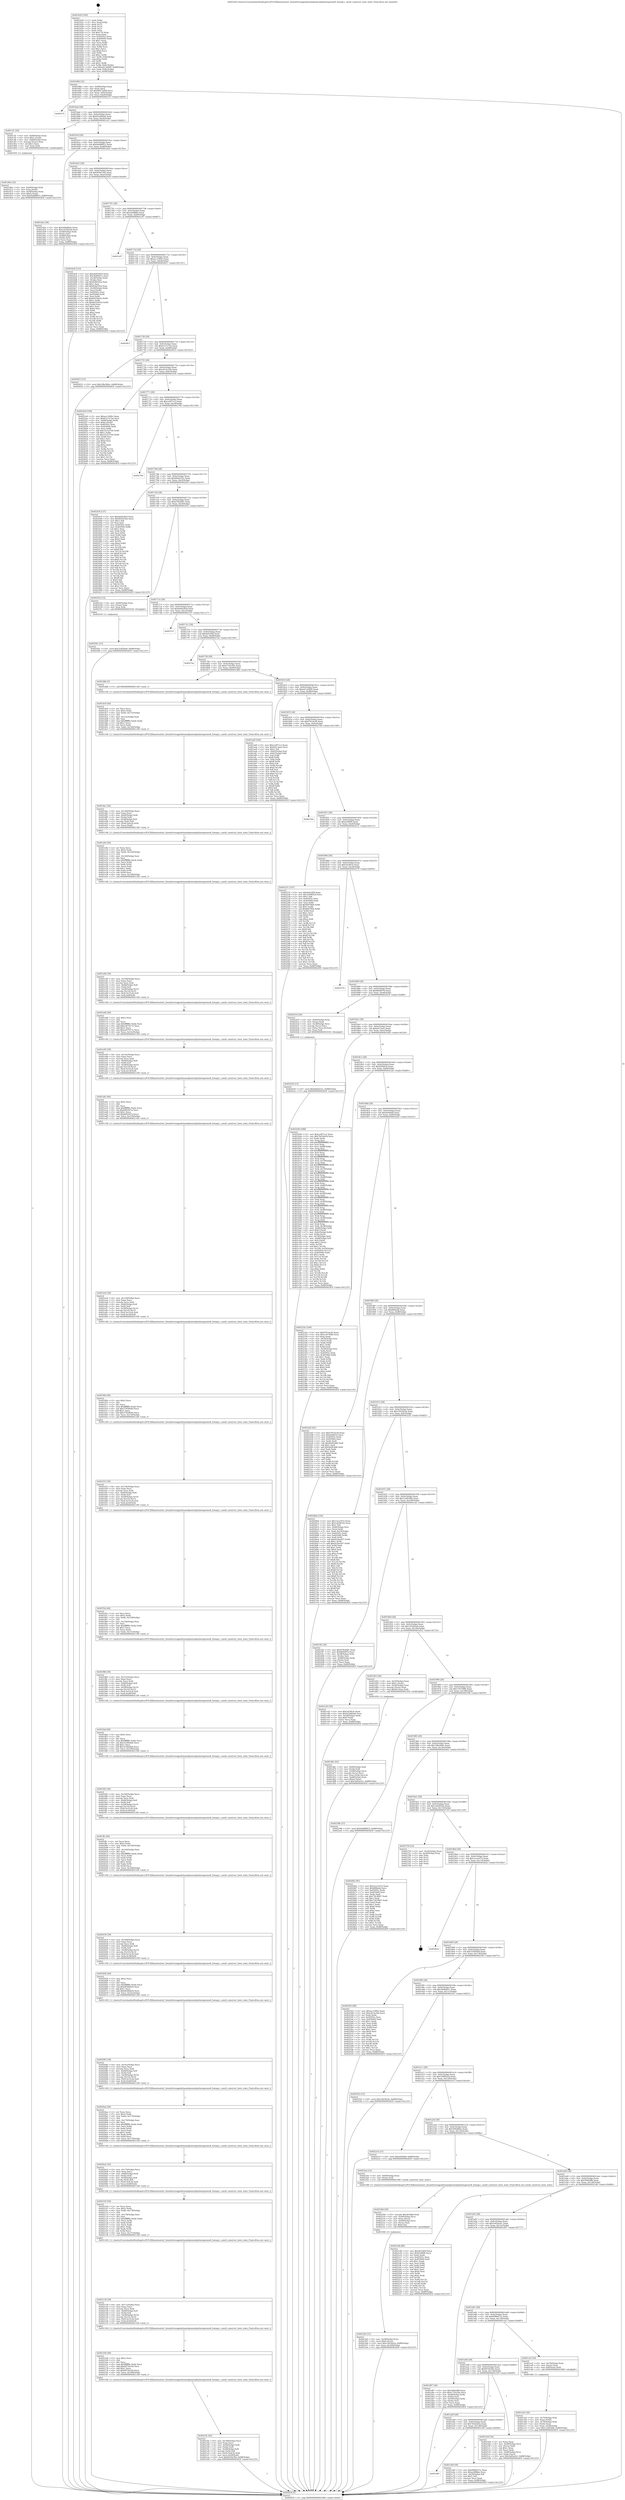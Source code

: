 digraph "0x401620" {
  label = "0x401620 (/mnt/c/Users/mathe/Desktop/tcc/POCII/binaries/extr_linuxdriversgpudrmamdpowerplayhwmgrsmu8_hwmgr.c_smu8_construct_boot_state_Final-ollvm.out::main(0))"
  labelloc = "t"
  node[shape=record]

  Entry [label="",width=0.3,height=0.3,shape=circle,fillcolor=black,style=filled]
  "0x40168d" [label="{
     0x40168d [32]\l
     | [instrs]\l
     &nbsp;&nbsp;0x40168d \<+6\>: mov -0x88(%rbp),%eax\l
     &nbsp;&nbsp;0x401693 \<+2\>: mov %eax,%ecx\l
     &nbsp;&nbsp;0x401695 \<+6\>: sub $0x80472d9d,%ecx\l
     &nbsp;&nbsp;0x40169b \<+6\>: mov %eax,-0x9c(%rbp)\l
     &nbsp;&nbsp;0x4016a1 \<+6\>: mov %ecx,-0xa0(%rbp)\l
     &nbsp;&nbsp;0x4016a7 \<+6\>: je 000000000040257f \<main+0xf5f\>\l
  }"]
  "0x40257f" [label="{
     0x40257f\l
  }", style=dashed]
  "0x4016ad" [label="{
     0x4016ad [28]\l
     | [instrs]\l
     &nbsp;&nbsp;0x4016ad \<+5\>: jmp 00000000004016b2 \<main+0x92\>\l
     &nbsp;&nbsp;0x4016b2 \<+6\>: mov -0x9c(%rbp),%eax\l
     &nbsp;&nbsp;0x4016b8 \<+5\>: sub $0x922db9a9,%eax\l
     &nbsp;&nbsp;0x4016bd \<+6\>: mov %eax,-0xa4(%rbp)\l
     &nbsp;&nbsp;0x4016c3 \<+6\>: je 0000000000401cf1 \<main+0x6d1\>\l
  }"]
  Exit [label="",width=0.3,height=0.3,shape=circle,fillcolor=black,style=filled,peripheries=2]
  "0x401cf1" [label="{
     0x401cf1 [29]\l
     | [instrs]\l
     &nbsp;&nbsp;0x401cf1 \<+4\>: mov -0x68(%rbp),%rax\l
     &nbsp;&nbsp;0x401cf5 \<+6\>: movl $0x1,(%rax)\l
     &nbsp;&nbsp;0x401cfb \<+4\>: mov -0x68(%rbp),%rax\l
     &nbsp;&nbsp;0x401cff \<+3\>: movslq (%rax),%rax\l
     &nbsp;&nbsp;0x401d02 \<+4\>: shl $0x3,%rax\l
     &nbsp;&nbsp;0x401d06 \<+3\>: mov %rax,%rdi\l
     &nbsp;&nbsp;0x401d09 \<+5\>: call 0000000000401050 \<malloc@plt\>\l
     | [calls]\l
     &nbsp;&nbsp;0x401050 \{1\} (unknown)\l
  }"]
  "0x4016c9" [label="{
     0x4016c9 [28]\l
     | [instrs]\l
     &nbsp;&nbsp;0x4016c9 \<+5\>: jmp 00000000004016ce \<main+0xae\>\l
     &nbsp;&nbsp;0x4016ce \<+6\>: mov -0x9c(%rbp),%eax\l
     &nbsp;&nbsp;0x4016d4 \<+5\>: sub $0x9ad88853,%eax\l
     &nbsp;&nbsp;0x4016d9 \<+6\>: mov %eax,-0xa8(%rbp)\l
     &nbsp;&nbsp;0x4016df \<+6\>: je 0000000000401d2e \<main+0x70e\>\l
  }"]
  "0x402561" [label="{
     0x402561 [15]\l
     | [instrs]\l
     &nbsp;&nbsp;0x402561 \<+10\>: movl $0x324f5be8,-0x88(%rbp)\l
     &nbsp;&nbsp;0x40256b \<+5\>: jmp 000000000040283f \<main+0x121f\>\l
  }"]
  "0x401d2e" [label="{
     0x401d2e [36]\l
     | [instrs]\l
     &nbsp;&nbsp;0x401d2e \<+5\>: mov $0x509a86dc,%eax\l
     &nbsp;&nbsp;0x401d33 \<+5\>: mov $0x1452b5a9,%ecx\l
     &nbsp;&nbsp;0x401d38 \<+4\>: mov -0x58(%rbp),%rdx\l
     &nbsp;&nbsp;0x401d3c \<+2\>: mov (%rdx),%esi\l
     &nbsp;&nbsp;0x401d3e \<+4\>: mov -0x68(%rbp),%rdx\l
     &nbsp;&nbsp;0x401d42 \<+2\>: cmp (%rdx),%esi\l
     &nbsp;&nbsp;0x401d44 \<+3\>: cmovl %ecx,%eax\l
     &nbsp;&nbsp;0x401d47 \<+6\>: mov %eax,-0x88(%rbp)\l
     &nbsp;&nbsp;0x401d4d \<+5\>: jmp 000000000040283f \<main+0x121f\>\l
  }"]
  "0x4016e5" [label="{
     0x4016e5 [28]\l
     | [instrs]\l
     &nbsp;&nbsp;0x4016e5 \<+5\>: jmp 00000000004016ea \<main+0xca\>\l
     &nbsp;&nbsp;0x4016ea \<+6\>: mov -0x9c(%rbp),%eax\l
     &nbsp;&nbsp;0x4016f0 \<+5\>: sub $0x9f3d156e,%eax\l
     &nbsp;&nbsp;0x4016f5 \<+6\>: mov %eax,-0xac(%rbp)\l
     &nbsp;&nbsp;0x4016fb \<+6\>: je 00000000004024c8 \<main+0xea8\>\l
  }"]
  "0x402430" [label="{
     0x402430 [15]\l
     | [instrs]\l
     &nbsp;&nbsp;0x402430 \<+10\>: movl $0xd04ed32c,-0x88(%rbp)\l
     &nbsp;&nbsp;0x40243a \<+5\>: jmp 000000000040283f \<main+0x121f\>\l
  }"]
  "0x4024c8" [label="{
     0x4024c8 [123]\l
     | [instrs]\l
     &nbsp;&nbsp;0x4024c8 \<+5\>: mov $0xde6028c8,%eax\l
     &nbsp;&nbsp;0x4024cd \<+5\>: mov $0x3b96401c,%ecx\l
     &nbsp;&nbsp;0x4024d2 \<+4\>: mov -0x38(%rbp),%rdx\l
     &nbsp;&nbsp;0x4024d6 \<+2\>: mov (%rdx),%esi\l
     &nbsp;&nbsp;0x4024d8 \<+6\>: sub $0x83fd165a,%esi\l
     &nbsp;&nbsp;0x4024de \<+3\>: add $0x1,%esi\l
     &nbsp;&nbsp;0x4024e1 \<+6\>: add $0x83fd165a,%esi\l
     &nbsp;&nbsp;0x4024e7 \<+4\>: mov -0x38(%rbp),%rdx\l
     &nbsp;&nbsp;0x4024eb \<+2\>: mov %esi,(%rdx)\l
     &nbsp;&nbsp;0x4024ed \<+7\>: mov 0x40505c,%esi\l
     &nbsp;&nbsp;0x4024f4 \<+7\>: mov 0x405060,%edi\l
     &nbsp;&nbsp;0x4024fb \<+3\>: mov %esi,%r8d\l
     &nbsp;&nbsp;0x4024fe \<+7\>: add $0x6935de5e,%r8d\l
     &nbsp;&nbsp;0x402505 \<+4\>: sub $0x1,%r8d\l
     &nbsp;&nbsp;0x402509 \<+7\>: sub $0x6935de5e,%r8d\l
     &nbsp;&nbsp;0x402510 \<+4\>: imul %r8d,%esi\l
     &nbsp;&nbsp;0x402514 \<+3\>: and $0x1,%esi\l
     &nbsp;&nbsp;0x402517 \<+3\>: cmp $0x0,%esi\l
     &nbsp;&nbsp;0x40251a \<+4\>: sete %r9b\l
     &nbsp;&nbsp;0x40251e \<+3\>: cmp $0xa,%edi\l
     &nbsp;&nbsp;0x402521 \<+4\>: setl %r10b\l
     &nbsp;&nbsp;0x402525 \<+3\>: mov %r9b,%r11b\l
     &nbsp;&nbsp;0x402528 \<+3\>: and %r10b,%r11b\l
     &nbsp;&nbsp;0x40252b \<+3\>: xor %r10b,%r9b\l
     &nbsp;&nbsp;0x40252e \<+3\>: or %r9b,%r11b\l
     &nbsp;&nbsp;0x402531 \<+4\>: test $0x1,%r11b\l
     &nbsp;&nbsp;0x402535 \<+3\>: cmovne %ecx,%eax\l
     &nbsp;&nbsp;0x402538 \<+6\>: mov %eax,-0x88(%rbp)\l
     &nbsp;&nbsp;0x40253e \<+5\>: jmp 000000000040283f \<main+0x121f\>\l
  }"]
  "0x401701" [label="{
     0x401701 [28]\l
     | [instrs]\l
     &nbsp;&nbsp;0x401701 \<+5\>: jmp 0000000000401706 \<main+0xe6\>\l
     &nbsp;&nbsp;0x401706 \<+6\>: mov -0x9c(%rbp),%eax\l
     &nbsp;&nbsp;0x40170c \<+5\>: sub $0xa20ffdbe,%eax\l
     &nbsp;&nbsp;0x401711 \<+6\>: mov %eax,-0xb0(%rbp)\l
     &nbsp;&nbsp;0x401717 \<+6\>: je 0000000000401c87 \<main+0x667\>\l
  }"]
  "0x4023d3" [label="{
     0x4023d3 [31]\l
     | [instrs]\l
     &nbsp;&nbsp;0x4023d3 \<+4\>: mov -0x38(%rbp),%rcx\l
     &nbsp;&nbsp;0x4023d7 \<+6\>: movl $0x0,(%rcx)\l
     &nbsp;&nbsp;0x4023dd \<+10\>: movl $0x10d34a5a,-0x88(%rbp)\l
     &nbsp;&nbsp;0x4023e7 \<+6\>: mov %eax,-0x184(%rbp)\l
     &nbsp;&nbsp;0x4023ed \<+5\>: jmp 000000000040283f \<main+0x121f\>\l
  }"]
  "0x401c87" [label="{
     0x401c87\l
  }", style=dashed]
  "0x40171d" [label="{
     0x40171d [28]\l
     | [instrs]\l
     &nbsp;&nbsp;0x40171d \<+5\>: jmp 0000000000401722 \<main+0x102\>\l
     &nbsp;&nbsp;0x401722 \<+6\>: mov -0x9c(%rbp),%eax\l
     &nbsp;&nbsp;0x401728 \<+5\>: sub $0xacc1900c,%eax\l
     &nbsp;&nbsp;0x40172d \<+6\>: mov %eax,-0xb4(%rbp)\l
     &nbsp;&nbsp;0x401733 \<+6\>: je 0000000000402811 \<main+0x11f1\>\l
  }"]
  "0x4023b6" [label="{
     0x4023b6 [29]\l
     | [instrs]\l
     &nbsp;&nbsp;0x4023b6 \<+10\>: movabs $0x4030b6,%rdi\l
     &nbsp;&nbsp;0x4023c0 \<+4\>: mov -0x40(%rbp),%rcx\l
     &nbsp;&nbsp;0x4023c4 \<+2\>: mov %eax,(%rcx)\l
     &nbsp;&nbsp;0x4023c6 \<+4\>: mov -0x40(%rbp),%rcx\l
     &nbsp;&nbsp;0x4023ca \<+2\>: mov (%rcx),%esi\l
     &nbsp;&nbsp;0x4023cc \<+2\>: mov $0x0,%al\l
     &nbsp;&nbsp;0x4023ce \<+5\>: call 0000000000401040 \<printf@plt\>\l
     | [calls]\l
     &nbsp;&nbsp;0x401040 \{1\} (unknown)\l
  }"]
  "0x402811" [label="{
     0x402811\l
  }", style=dashed]
  "0x401739" [label="{
     0x401739 [28]\l
     | [instrs]\l
     &nbsp;&nbsp;0x401739 \<+5\>: jmp 000000000040173e \<main+0x11e\>\l
     &nbsp;&nbsp;0x40173e \<+6\>: mov -0x9c(%rbp),%eax\l
     &nbsp;&nbsp;0x401744 \<+5\>: sub $0xb127e7ae,%eax\l
     &nbsp;&nbsp;0x401749 \<+6\>: mov %eax,-0xb8(%rbp)\l
     &nbsp;&nbsp;0x40174f \<+6\>: je 0000000000402653 \<main+0x1033\>\l
  }"]
  "0x40218c" [label="{
     0x40218c [45]\l
     | [instrs]\l
     &nbsp;&nbsp;0x40218c \<+6\>: mov -0x180(%rbp),%ecx\l
     &nbsp;&nbsp;0x402192 \<+3\>: imul %eax,%ecx\l
     &nbsp;&nbsp;0x402195 \<+4\>: mov -0x60(%rbp),%rdi\l
     &nbsp;&nbsp;0x402199 \<+3\>: mov (%rdi),%rdi\l
     &nbsp;&nbsp;0x40219c \<+4\>: mov -0x58(%rbp),%r8\l
     &nbsp;&nbsp;0x4021a0 \<+3\>: movslq (%r8),%r8\l
     &nbsp;&nbsp;0x4021a3 \<+4\>: mov (%rdi,%r8,8),%rdi\l
     &nbsp;&nbsp;0x4021a7 \<+3\>: mov %ecx,0x58(%rdi)\l
     &nbsp;&nbsp;0x4021aa \<+10\>: movl $0x6f14b382,-0x88(%rbp)\l
     &nbsp;&nbsp;0x4021b4 \<+5\>: jmp 000000000040283f \<main+0x121f\>\l
  }"]
  "0x402653" [label="{
     0x402653 [15]\l
     | [instrs]\l
     &nbsp;&nbsp;0x402653 \<+10\>: movl $0x18bc94dc,-0x88(%rbp)\l
     &nbsp;&nbsp;0x40265d \<+5\>: jmp 000000000040283f \<main+0x121f\>\l
  }"]
  "0x401755" [label="{
     0x401755 [28]\l
     | [instrs]\l
     &nbsp;&nbsp;0x401755 \<+5\>: jmp 000000000040175a \<main+0x13a\>\l
     &nbsp;&nbsp;0x40175a \<+6\>: mov -0x9c(%rbp),%eax\l
     &nbsp;&nbsp;0x401760 \<+5\>: sub $0xc8c5a1bb,%eax\l
     &nbsp;&nbsp;0x401765 \<+6\>: mov %eax,-0xbc(%rbp)\l
     &nbsp;&nbsp;0x40176b \<+6\>: je 00000000004025e9 \<main+0xfc9\>\l
  }"]
  "0x402164" [label="{
     0x402164 [40]\l
     | [instrs]\l
     &nbsp;&nbsp;0x402164 \<+5\>: mov $0x2,%ecx\l
     &nbsp;&nbsp;0x402169 \<+1\>: cltd\l
     &nbsp;&nbsp;0x40216a \<+2\>: idiv %ecx\l
     &nbsp;&nbsp;0x40216c \<+6\>: imul $0xfffffffe,%edx,%ecx\l
     &nbsp;&nbsp;0x402172 \<+6\>: add $0xd9744c5b,%ecx\l
     &nbsp;&nbsp;0x402178 \<+3\>: add $0x1,%ecx\l
     &nbsp;&nbsp;0x40217b \<+6\>: sub $0xd9744c5b,%ecx\l
     &nbsp;&nbsp;0x402181 \<+6\>: mov %ecx,-0x180(%rbp)\l
     &nbsp;&nbsp;0x402187 \<+5\>: call 0000000000401160 \<next_i\>\l
     | [calls]\l
     &nbsp;&nbsp;0x401160 \{1\} (/mnt/c/Users/mathe/Desktop/tcc/POCII/binaries/extr_linuxdriversgpudrmamdpowerplayhwmgrsmu8_hwmgr.c_smu8_construct_boot_state_Final-ollvm.out::next_i)\l
  }"]
  "0x4025e9" [label="{
     0x4025e9 [106]\l
     | [instrs]\l
     &nbsp;&nbsp;0x4025e9 \<+5\>: mov $0xacc1900c,%eax\l
     &nbsp;&nbsp;0x4025ee \<+5\>: mov $0xb127e7ae,%ecx\l
     &nbsp;&nbsp;0x4025f3 \<+4\>: mov -0x80(%rbp),%rdx\l
     &nbsp;&nbsp;0x4025f7 \<+6\>: movl $0x0,(%rdx)\l
     &nbsp;&nbsp;0x4025fd \<+7\>: mov 0x40505c,%esi\l
     &nbsp;&nbsp;0x402604 \<+7\>: mov 0x405060,%edi\l
     &nbsp;&nbsp;0x40260b \<+3\>: mov %esi,%r8d\l
     &nbsp;&nbsp;0x40260e \<+7\>: add $0x33c52704,%r8d\l
     &nbsp;&nbsp;0x402615 \<+4\>: sub $0x1,%r8d\l
     &nbsp;&nbsp;0x402619 \<+7\>: sub $0x33c52704,%r8d\l
     &nbsp;&nbsp;0x402620 \<+4\>: imul %r8d,%esi\l
     &nbsp;&nbsp;0x402624 \<+3\>: and $0x1,%esi\l
     &nbsp;&nbsp;0x402627 \<+3\>: cmp $0x0,%esi\l
     &nbsp;&nbsp;0x40262a \<+4\>: sete %r9b\l
     &nbsp;&nbsp;0x40262e \<+3\>: cmp $0xa,%edi\l
     &nbsp;&nbsp;0x402631 \<+4\>: setl %r10b\l
     &nbsp;&nbsp;0x402635 \<+3\>: mov %r9b,%r11b\l
     &nbsp;&nbsp;0x402638 \<+3\>: and %r10b,%r11b\l
     &nbsp;&nbsp;0x40263b \<+3\>: xor %r10b,%r9b\l
     &nbsp;&nbsp;0x40263e \<+3\>: or %r9b,%r11b\l
     &nbsp;&nbsp;0x402641 \<+4\>: test $0x1,%r11b\l
     &nbsp;&nbsp;0x402645 \<+3\>: cmovne %ecx,%eax\l
     &nbsp;&nbsp;0x402648 \<+6\>: mov %eax,-0x88(%rbp)\l
     &nbsp;&nbsp;0x40264e \<+5\>: jmp 000000000040283f \<main+0x121f\>\l
  }"]
  "0x401771" [label="{
     0x401771 [28]\l
     | [instrs]\l
     &nbsp;&nbsp;0x401771 \<+5\>: jmp 0000000000401776 \<main+0x156\>\l
     &nbsp;&nbsp;0x401776 \<+6\>: mov -0x9c(%rbp),%eax\l
     &nbsp;&nbsp;0x40177c \<+5\>: sub $0xce4f71c2,%eax\l
     &nbsp;&nbsp;0x401781 \<+6\>: mov %eax,-0xc0(%rbp)\l
     &nbsp;&nbsp;0x401787 \<+6\>: je 0000000000402769 \<main+0x1149\>\l
  }"]
  "0x40213d" [label="{
     0x40213d [39]\l
     | [instrs]\l
     &nbsp;&nbsp;0x40213d \<+6\>: mov -0x17c(%rbp),%ecx\l
     &nbsp;&nbsp;0x402143 \<+3\>: imul %eax,%ecx\l
     &nbsp;&nbsp;0x402146 \<+3\>: movslq %ecx,%rdi\l
     &nbsp;&nbsp;0x402149 \<+4\>: mov -0x60(%rbp),%r8\l
     &nbsp;&nbsp;0x40214d \<+3\>: mov (%r8),%r8\l
     &nbsp;&nbsp;0x402150 \<+4\>: mov -0x58(%rbp),%r10\l
     &nbsp;&nbsp;0x402154 \<+3\>: movslq (%r10),%r10\l
     &nbsp;&nbsp;0x402157 \<+4\>: mov (%r8,%r10,8),%r8\l
     &nbsp;&nbsp;0x40215b \<+4\>: mov %rdi,0x50(%r8)\l
     &nbsp;&nbsp;0x40215f \<+5\>: call 0000000000401160 \<next_i\>\l
     | [calls]\l
     &nbsp;&nbsp;0x401160 \{1\} (/mnt/c/Users/mathe/Desktop/tcc/POCII/binaries/extr_linuxdriversgpudrmamdpowerplayhwmgrsmu8_hwmgr.c_smu8_construct_boot_state_Final-ollvm.out::next_i)\l
  }"]
  "0x402769" [label="{
     0x402769\l
  }", style=dashed]
  "0x40178d" [label="{
     0x40178d [28]\l
     | [instrs]\l
     &nbsp;&nbsp;0x40178d \<+5\>: jmp 0000000000401792 \<main+0x172\>\l
     &nbsp;&nbsp;0x401792 \<+6\>: mov -0x9c(%rbp),%eax\l
     &nbsp;&nbsp;0x401798 \<+5\>: sub $0xd04ed32c,%eax\l
     &nbsp;&nbsp;0x40179d \<+6\>: mov %eax,-0xc4(%rbp)\l
     &nbsp;&nbsp;0x4017a3 \<+6\>: je 000000000040243f \<main+0xe1f\>\l
  }"]
  "0x402105" [label="{
     0x402105 [56]\l
     | [instrs]\l
     &nbsp;&nbsp;0x402105 \<+2\>: xor %ecx,%ecx\l
     &nbsp;&nbsp;0x402107 \<+5\>: mov $0x2,%edx\l
     &nbsp;&nbsp;0x40210c \<+6\>: mov %edx,-0x178(%rbp)\l
     &nbsp;&nbsp;0x402112 \<+1\>: cltd\l
     &nbsp;&nbsp;0x402113 \<+6\>: mov -0x178(%rbp),%esi\l
     &nbsp;&nbsp;0x402119 \<+2\>: idiv %esi\l
     &nbsp;&nbsp;0x40211b \<+6\>: imul $0xfffffffe,%edx,%edx\l
     &nbsp;&nbsp;0x402121 \<+3\>: mov %ecx,%r9d\l
     &nbsp;&nbsp;0x402124 \<+3\>: sub %edx,%r9d\l
     &nbsp;&nbsp;0x402127 \<+2\>: mov %ecx,%edx\l
     &nbsp;&nbsp;0x402129 \<+3\>: sub $0x1,%edx\l
     &nbsp;&nbsp;0x40212c \<+3\>: add %edx,%r9d\l
     &nbsp;&nbsp;0x40212f \<+3\>: sub %r9d,%ecx\l
     &nbsp;&nbsp;0x402132 \<+6\>: mov %ecx,-0x17c(%rbp)\l
     &nbsp;&nbsp;0x402138 \<+5\>: call 0000000000401160 \<next_i\>\l
     | [calls]\l
     &nbsp;&nbsp;0x401160 \{1\} (/mnt/c/Users/mathe/Desktop/tcc/POCII/binaries/extr_linuxdriversgpudrmamdpowerplayhwmgrsmu8_hwmgr.c_smu8_construct_boot_state_Final-ollvm.out::next_i)\l
  }"]
  "0x40243f" [label="{
     0x40243f [137]\l
     | [instrs]\l
     &nbsp;&nbsp;0x40243f \<+5\>: mov $0xde6028c8,%eax\l
     &nbsp;&nbsp;0x402444 \<+5\>: mov $0x9f3d156e,%ecx\l
     &nbsp;&nbsp;0x402449 \<+2\>: mov $0x1,%dl\l
     &nbsp;&nbsp;0x40244b \<+2\>: xor %esi,%esi\l
     &nbsp;&nbsp;0x40244d \<+7\>: mov 0x40505c,%edi\l
     &nbsp;&nbsp;0x402454 \<+8\>: mov 0x405060,%r8d\l
     &nbsp;&nbsp;0x40245c \<+3\>: sub $0x1,%esi\l
     &nbsp;&nbsp;0x40245f \<+3\>: mov %edi,%r9d\l
     &nbsp;&nbsp;0x402462 \<+3\>: add %esi,%r9d\l
     &nbsp;&nbsp;0x402465 \<+4\>: imul %r9d,%edi\l
     &nbsp;&nbsp;0x402469 \<+3\>: and $0x1,%edi\l
     &nbsp;&nbsp;0x40246c \<+3\>: cmp $0x0,%edi\l
     &nbsp;&nbsp;0x40246f \<+4\>: sete %r10b\l
     &nbsp;&nbsp;0x402473 \<+4\>: cmp $0xa,%r8d\l
     &nbsp;&nbsp;0x402477 \<+4\>: setl %r11b\l
     &nbsp;&nbsp;0x40247b \<+3\>: mov %r10b,%bl\l
     &nbsp;&nbsp;0x40247e \<+3\>: xor $0xff,%bl\l
     &nbsp;&nbsp;0x402481 \<+3\>: mov %r11b,%r14b\l
     &nbsp;&nbsp;0x402484 \<+4\>: xor $0xff,%r14b\l
     &nbsp;&nbsp;0x402488 \<+3\>: xor $0x0,%dl\l
     &nbsp;&nbsp;0x40248b \<+3\>: mov %bl,%r15b\l
     &nbsp;&nbsp;0x40248e \<+4\>: and $0x0,%r15b\l
     &nbsp;&nbsp;0x402492 \<+3\>: and %dl,%r10b\l
     &nbsp;&nbsp;0x402495 \<+3\>: mov %r14b,%r12b\l
     &nbsp;&nbsp;0x402498 \<+4\>: and $0x0,%r12b\l
     &nbsp;&nbsp;0x40249c \<+3\>: and %dl,%r11b\l
     &nbsp;&nbsp;0x40249f \<+3\>: or %r10b,%r15b\l
     &nbsp;&nbsp;0x4024a2 \<+3\>: or %r11b,%r12b\l
     &nbsp;&nbsp;0x4024a5 \<+3\>: xor %r12b,%r15b\l
     &nbsp;&nbsp;0x4024a8 \<+3\>: or %r14b,%bl\l
     &nbsp;&nbsp;0x4024ab \<+3\>: xor $0xff,%bl\l
     &nbsp;&nbsp;0x4024ae \<+3\>: or $0x0,%dl\l
     &nbsp;&nbsp;0x4024b1 \<+2\>: and %dl,%bl\l
     &nbsp;&nbsp;0x4024b3 \<+3\>: or %bl,%r15b\l
     &nbsp;&nbsp;0x4024b6 \<+4\>: test $0x1,%r15b\l
     &nbsp;&nbsp;0x4024ba \<+3\>: cmovne %ecx,%eax\l
     &nbsp;&nbsp;0x4024bd \<+6\>: mov %eax,-0x88(%rbp)\l
     &nbsp;&nbsp;0x4024c3 \<+5\>: jmp 000000000040283f \<main+0x121f\>\l
  }"]
  "0x4017a9" [label="{
     0x4017a9 [28]\l
     | [instrs]\l
     &nbsp;&nbsp;0x4017a9 \<+5\>: jmp 00000000004017ae \<main+0x18e\>\l
     &nbsp;&nbsp;0x4017ae \<+6\>: mov -0x9c(%rbp),%eax\l
     &nbsp;&nbsp;0x4017b4 \<+5\>: sub $0xd7f62b81,%eax\l
     &nbsp;&nbsp;0x4017b9 \<+6\>: mov %eax,-0xc8(%rbp)\l
     &nbsp;&nbsp;0x4017bf \<+6\>: je 0000000000402552 \<main+0xf32\>\l
  }"]
  "0x4020e2" [label="{
     0x4020e2 [35]\l
     | [instrs]\l
     &nbsp;&nbsp;0x4020e2 \<+6\>: mov -0x174(%rbp),%ecx\l
     &nbsp;&nbsp;0x4020e8 \<+3\>: imul %eax,%ecx\l
     &nbsp;&nbsp;0x4020eb \<+4\>: mov -0x60(%rbp),%rdi\l
     &nbsp;&nbsp;0x4020ef \<+3\>: mov (%rdi),%rdi\l
     &nbsp;&nbsp;0x4020f2 \<+4\>: mov -0x58(%rbp),%r8\l
     &nbsp;&nbsp;0x4020f6 \<+3\>: movslq (%r8),%r8\l
     &nbsp;&nbsp;0x4020f9 \<+4\>: mov (%rdi,%r8,8),%rdi\l
     &nbsp;&nbsp;0x4020fd \<+3\>: mov %ecx,0x48(%rdi)\l
     &nbsp;&nbsp;0x402100 \<+5\>: call 0000000000401160 \<next_i\>\l
     | [calls]\l
     &nbsp;&nbsp;0x401160 \{1\} (/mnt/c/Users/mathe/Desktop/tcc/POCII/binaries/extr_linuxdriversgpudrmamdpowerplayhwmgrsmu8_hwmgr.c_smu8_construct_boot_state_Final-ollvm.out::next_i)\l
  }"]
  "0x402552" [label="{
     0x402552 [15]\l
     | [instrs]\l
     &nbsp;&nbsp;0x402552 \<+4\>: mov -0x60(%rbp),%rax\l
     &nbsp;&nbsp;0x402556 \<+3\>: mov (%rax),%rax\l
     &nbsp;&nbsp;0x402559 \<+3\>: mov %rax,%rdi\l
     &nbsp;&nbsp;0x40255c \<+5\>: call 0000000000401030 \<free@plt\>\l
     | [calls]\l
     &nbsp;&nbsp;0x401030 \{1\} (unknown)\l
  }"]
  "0x4017c5" [label="{
     0x4017c5 [28]\l
     | [instrs]\l
     &nbsp;&nbsp;0x4017c5 \<+5\>: jmp 00000000004017ca \<main+0x1aa\>\l
     &nbsp;&nbsp;0x4017ca \<+6\>: mov -0x9c(%rbp),%eax\l
     &nbsp;&nbsp;0x4017d0 \<+5\>: sub $0xde6028c8,%eax\l
     &nbsp;&nbsp;0x4017d5 \<+6\>: mov %eax,-0xcc(%rbp)\l
     &nbsp;&nbsp;0x4017db \<+6\>: je 00000000004027e7 \<main+0x11c7\>\l
  }"]
  "0x4020aa" [label="{
     0x4020aa [56]\l
     | [instrs]\l
     &nbsp;&nbsp;0x4020aa \<+2\>: xor %ecx,%ecx\l
     &nbsp;&nbsp;0x4020ac \<+5\>: mov $0x2,%edx\l
     &nbsp;&nbsp;0x4020b1 \<+6\>: mov %edx,-0x170(%rbp)\l
     &nbsp;&nbsp;0x4020b7 \<+1\>: cltd\l
     &nbsp;&nbsp;0x4020b8 \<+6\>: mov -0x170(%rbp),%esi\l
     &nbsp;&nbsp;0x4020be \<+2\>: idiv %esi\l
     &nbsp;&nbsp;0x4020c0 \<+6\>: imul $0xfffffffe,%edx,%edx\l
     &nbsp;&nbsp;0x4020c6 \<+3\>: mov %ecx,%r9d\l
     &nbsp;&nbsp;0x4020c9 \<+3\>: sub %edx,%r9d\l
     &nbsp;&nbsp;0x4020cc \<+2\>: mov %ecx,%edx\l
     &nbsp;&nbsp;0x4020ce \<+3\>: sub $0x1,%edx\l
     &nbsp;&nbsp;0x4020d1 \<+3\>: add %edx,%r9d\l
     &nbsp;&nbsp;0x4020d4 \<+3\>: sub %r9d,%ecx\l
     &nbsp;&nbsp;0x4020d7 \<+6\>: mov %ecx,-0x174(%rbp)\l
     &nbsp;&nbsp;0x4020dd \<+5\>: call 0000000000401160 \<next_i\>\l
     | [calls]\l
     &nbsp;&nbsp;0x401160 \{1\} (/mnt/c/Users/mathe/Desktop/tcc/POCII/binaries/extr_linuxdriversgpudrmamdpowerplayhwmgrsmu8_hwmgr.c_smu8_construct_boot_state_Final-ollvm.out::next_i)\l
  }"]
  "0x4027e7" [label="{
     0x4027e7\l
  }", style=dashed]
  "0x4017e1" [label="{
     0x4017e1 [28]\l
     | [instrs]\l
     &nbsp;&nbsp;0x4017e1 \<+5\>: jmp 00000000004017e6 \<main+0x1c6\>\l
     &nbsp;&nbsp;0x4017e6 \<+6\>: mov -0x9c(%rbp),%eax\l
     &nbsp;&nbsp;0x4017ec \<+5\>: sub $0xdef1df2f,%eax\l
     &nbsp;&nbsp;0x4017f1 \<+6\>: mov %eax,-0xd0(%rbp)\l
     &nbsp;&nbsp;0x4017f7 \<+6\>: je 00000000004027ae \<main+0x118e\>\l
  }"]
  "0x402083" [label="{
     0x402083 [39]\l
     | [instrs]\l
     &nbsp;&nbsp;0x402083 \<+6\>: mov -0x16c(%rbp),%ecx\l
     &nbsp;&nbsp;0x402089 \<+3\>: imul %eax,%ecx\l
     &nbsp;&nbsp;0x40208c \<+3\>: movslq %ecx,%rdi\l
     &nbsp;&nbsp;0x40208f \<+4\>: mov -0x60(%rbp),%r8\l
     &nbsp;&nbsp;0x402093 \<+3\>: mov (%r8),%r8\l
     &nbsp;&nbsp;0x402096 \<+4\>: mov -0x58(%rbp),%r10\l
     &nbsp;&nbsp;0x40209a \<+3\>: movslq (%r10),%r10\l
     &nbsp;&nbsp;0x40209d \<+4\>: mov (%r8,%r10,8),%r8\l
     &nbsp;&nbsp;0x4020a1 \<+4\>: mov %rdi,0x40(%r8)\l
     &nbsp;&nbsp;0x4020a5 \<+5\>: call 0000000000401160 \<next_i\>\l
     | [calls]\l
     &nbsp;&nbsp;0x401160 \{1\} (/mnt/c/Users/mathe/Desktop/tcc/POCII/binaries/extr_linuxdriversgpudrmamdpowerplayhwmgrsmu8_hwmgr.c_smu8_construct_boot_state_Final-ollvm.out::next_i)\l
  }"]
  "0x4027ae" [label="{
     0x4027ae\l
  }", style=dashed]
  "0x4017fd" [label="{
     0x4017fd [28]\l
     | [instrs]\l
     &nbsp;&nbsp;0x4017fd \<+5\>: jmp 0000000000401802 \<main+0x1e2\>\l
     &nbsp;&nbsp;0x401802 \<+6\>: mov -0x9c(%rbp),%eax\l
     &nbsp;&nbsp;0x401808 \<+5\>: sub $0xe735e50e,%eax\l
     &nbsp;&nbsp;0x40180d \<+6\>: mov %eax,-0xd4(%rbp)\l
     &nbsp;&nbsp;0x401813 \<+6\>: je 0000000000401dbb \<main+0x79b\>\l
  }"]
  "0x40205b" [label="{
     0x40205b [40]\l
     | [instrs]\l
     &nbsp;&nbsp;0x40205b \<+5\>: mov $0x2,%ecx\l
     &nbsp;&nbsp;0x402060 \<+1\>: cltd\l
     &nbsp;&nbsp;0x402061 \<+2\>: idiv %ecx\l
     &nbsp;&nbsp;0x402063 \<+6\>: imul $0xfffffffe,%edx,%ecx\l
     &nbsp;&nbsp;0x402069 \<+6\>: sub $0xd936b9c6,%ecx\l
     &nbsp;&nbsp;0x40206f \<+3\>: add $0x1,%ecx\l
     &nbsp;&nbsp;0x402072 \<+6\>: add $0xd936b9c6,%ecx\l
     &nbsp;&nbsp;0x402078 \<+6\>: mov %ecx,-0x16c(%rbp)\l
     &nbsp;&nbsp;0x40207e \<+5\>: call 0000000000401160 \<next_i\>\l
     | [calls]\l
     &nbsp;&nbsp;0x401160 \{1\} (/mnt/c/Users/mathe/Desktop/tcc/POCII/binaries/extr_linuxdriversgpudrmamdpowerplayhwmgrsmu8_hwmgr.c_smu8_construct_boot_state_Final-ollvm.out::next_i)\l
  }"]
  "0x401dbb" [label="{
     0x401dbb [5]\l
     | [instrs]\l
     &nbsp;&nbsp;0x401dbb \<+5\>: call 0000000000401160 \<next_i\>\l
     | [calls]\l
     &nbsp;&nbsp;0x401160 \{1\} (/mnt/c/Users/mathe/Desktop/tcc/POCII/binaries/extr_linuxdriversgpudrmamdpowerplayhwmgrsmu8_hwmgr.c_smu8_construct_boot_state_Final-ollvm.out::next_i)\l
  }"]
  "0x401819" [label="{
     0x401819 [28]\l
     | [instrs]\l
     &nbsp;&nbsp;0x401819 \<+5\>: jmp 000000000040181e \<main+0x1fe\>\l
     &nbsp;&nbsp;0x40181e \<+6\>: mov -0x9c(%rbp),%eax\l
     &nbsp;&nbsp;0x401824 \<+5\>: sub $0xeb12d490,%eax\l
     &nbsp;&nbsp;0x401829 \<+6\>: mov %eax,-0xd8(%rbp)\l
     &nbsp;&nbsp;0x40182f \<+6\>: je 0000000000401adf \<main+0x4bf\>\l
  }"]
  "0x402034" [label="{
     0x402034 [39]\l
     | [instrs]\l
     &nbsp;&nbsp;0x402034 \<+6\>: mov -0x168(%rbp),%ecx\l
     &nbsp;&nbsp;0x40203a \<+3\>: imul %eax,%ecx\l
     &nbsp;&nbsp;0x40203d \<+3\>: movslq %ecx,%rdi\l
     &nbsp;&nbsp;0x402040 \<+4\>: mov -0x60(%rbp),%r8\l
     &nbsp;&nbsp;0x402044 \<+3\>: mov (%r8),%r8\l
     &nbsp;&nbsp;0x402047 \<+4\>: mov -0x58(%rbp),%r10\l
     &nbsp;&nbsp;0x40204b \<+3\>: movslq (%r10),%r10\l
     &nbsp;&nbsp;0x40204e \<+4\>: mov (%r8,%r10,8),%r8\l
     &nbsp;&nbsp;0x402052 \<+4\>: mov %rdi,0x38(%r8)\l
     &nbsp;&nbsp;0x402056 \<+5\>: call 0000000000401160 \<next_i\>\l
     | [calls]\l
     &nbsp;&nbsp;0x401160 \{1\} (/mnt/c/Users/mathe/Desktop/tcc/POCII/binaries/extr_linuxdriversgpudrmamdpowerplayhwmgrsmu8_hwmgr.c_smu8_construct_boot_state_Final-ollvm.out::next_i)\l
  }"]
  "0x401adf" [label="{
     0x401adf [106]\l
     | [instrs]\l
     &nbsp;&nbsp;0x401adf \<+5\>: mov $0xce4f71c2,%eax\l
     &nbsp;&nbsp;0x401ae4 \<+5\>: mov $0xb413ea2,%ecx\l
     &nbsp;&nbsp;0x401ae9 \<+2\>: mov $0x1,%dl\l
     &nbsp;&nbsp;0x401aeb \<+7\>: mov -0x82(%rbp),%sil\l
     &nbsp;&nbsp;0x401af2 \<+7\>: mov -0x81(%rbp),%dil\l
     &nbsp;&nbsp;0x401af9 \<+3\>: mov %sil,%r8b\l
     &nbsp;&nbsp;0x401afc \<+4\>: xor $0xff,%r8b\l
     &nbsp;&nbsp;0x401b00 \<+3\>: mov %dil,%r9b\l
     &nbsp;&nbsp;0x401b03 \<+4\>: xor $0xff,%r9b\l
     &nbsp;&nbsp;0x401b07 \<+3\>: xor $0x0,%dl\l
     &nbsp;&nbsp;0x401b0a \<+3\>: mov %r8b,%r10b\l
     &nbsp;&nbsp;0x401b0d \<+4\>: and $0x0,%r10b\l
     &nbsp;&nbsp;0x401b11 \<+3\>: and %dl,%sil\l
     &nbsp;&nbsp;0x401b14 \<+3\>: mov %r9b,%r11b\l
     &nbsp;&nbsp;0x401b17 \<+4\>: and $0x0,%r11b\l
     &nbsp;&nbsp;0x401b1b \<+3\>: and %dl,%dil\l
     &nbsp;&nbsp;0x401b1e \<+3\>: or %sil,%r10b\l
     &nbsp;&nbsp;0x401b21 \<+3\>: or %dil,%r11b\l
     &nbsp;&nbsp;0x401b24 \<+3\>: xor %r11b,%r10b\l
     &nbsp;&nbsp;0x401b27 \<+3\>: or %r9b,%r8b\l
     &nbsp;&nbsp;0x401b2a \<+4\>: xor $0xff,%r8b\l
     &nbsp;&nbsp;0x401b2e \<+3\>: or $0x0,%dl\l
     &nbsp;&nbsp;0x401b31 \<+3\>: and %dl,%r8b\l
     &nbsp;&nbsp;0x401b34 \<+3\>: or %r8b,%r10b\l
     &nbsp;&nbsp;0x401b37 \<+4\>: test $0x1,%r10b\l
     &nbsp;&nbsp;0x401b3b \<+3\>: cmovne %ecx,%eax\l
     &nbsp;&nbsp;0x401b3e \<+6\>: mov %eax,-0x88(%rbp)\l
     &nbsp;&nbsp;0x401b44 \<+5\>: jmp 000000000040283f \<main+0x121f\>\l
  }"]
  "0x401835" [label="{
     0x401835 [28]\l
     | [instrs]\l
     &nbsp;&nbsp;0x401835 \<+5\>: jmp 000000000040183a \<main+0x21a\>\l
     &nbsp;&nbsp;0x40183a \<+6\>: mov -0x9c(%rbp),%eax\l
     &nbsp;&nbsp;0x401840 \<+5\>: sub $0xf7914a39,%eax\l
     &nbsp;&nbsp;0x401845 \<+6\>: mov %eax,-0xdc(%rbp)\l
     &nbsp;&nbsp;0x40184b \<+6\>: je 00000000004027bd \<main+0x119d\>\l
  }"]
  "0x40283f" [label="{
     0x40283f [5]\l
     | [instrs]\l
     &nbsp;&nbsp;0x40283f \<+5\>: jmp 000000000040168d \<main+0x6d\>\l
  }"]
  "0x401620" [label="{
     0x401620 [109]\l
     | [instrs]\l
     &nbsp;&nbsp;0x401620 \<+1\>: push %rbp\l
     &nbsp;&nbsp;0x401621 \<+3\>: mov %rsp,%rbp\l
     &nbsp;&nbsp;0x401624 \<+2\>: push %r15\l
     &nbsp;&nbsp;0x401626 \<+2\>: push %r14\l
     &nbsp;&nbsp;0x401628 \<+2\>: push %r12\l
     &nbsp;&nbsp;0x40162a \<+1\>: push %rbx\l
     &nbsp;&nbsp;0x40162b \<+7\>: sub $0x170,%rsp\l
     &nbsp;&nbsp;0x401632 \<+2\>: xor %eax,%eax\l
     &nbsp;&nbsp;0x401634 \<+7\>: mov 0x40505c,%ecx\l
     &nbsp;&nbsp;0x40163b \<+7\>: mov 0x405060,%edx\l
     &nbsp;&nbsp;0x401642 \<+3\>: sub $0x1,%eax\l
     &nbsp;&nbsp;0x401645 \<+3\>: mov %ecx,%r8d\l
     &nbsp;&nbsp;0x401648 \<+3\>: add %eax,%r8d\l
     &nbsp;&nbsp;0x40164b \<+4\>: imul %r8d,%ecx\l
     &nbsp;&nbsp;0x40164f \<+3\>: and $0x1,%ecx\l
     &nbsp;&nbsp;0x401652 \<+3\>: cmp $0x0,%ecx\l
     &nbsp;&nbsp;0x401655 \<+4\>: sete %r9b\l
     &nbsp;&nbsp;0x401659 \<+4\>: and $0x1,%r9b\l
     &nbsp;&nbsp;0x40165d \<+7\>: mov %r9b,-0x82(%rbp)\l
     &nbsp;&nbsp;0x401664 \<+3\>: cmp $0xa,%edx\l
     &nbsp;&nbsp;0x401667 \<+4\>: setl %r9b\l
     &nbsp;&nbsp;0x40166b \<+4\>: and $0x1,%r9b\l
     &nbsp;&nbsp;0x40166f \<+7\>: mov %r9b,-0x81(%rbp)\l
     &nbsp;&nbsp;0x401676 \<+10\>: movl $0xeb12d490,-0x88(%rbp)\l
     &nbsp;&nbsp;0x401680 \<+6\>: mov %edi,-0x8c(%rbp)\l
     &nbsp;&nbsp;0x401686 \<+7\>: mov %rsi,-0x98(%rbp)\l
  }"]
  "0x401ffc" [label="{
     0x401ffc [56]\l
     | [instrs]\l
     &nbsp;&nbsp;0x401ffc \<+2\>: xor %ecx,%ecx\l
     &nbsp;&nbsp;0x401ffe \<+5\>: mov $0x2,%edx\l
     &nbsp;&nbsp;0x402003 \<+6\>: mov %edx,-0x164(%rbp)\l
     &nbsp;&nbsp;0x402009 \<+1\>: cltd\l
     &nbsp;&nbsp;0x40200a \<+6\>: mov -0x164(%rbp),%esi\l
     &nbsp;&nbsp;0x402010 \<+2\>: idiv %esi\l
     &nbsp;&nbsp;0x402012 \<+6\>: imul $0xfffffffe,%edx,%edx\l
     &nbsp;&nbsp;0x402018 \<+3\>: mov %ecx,%r9d\l
     &nbsp;&nbsp;0x40201b \<+3\>: sub %edx,%r9d\l
     &nbsp;&nbsp;0x40201e \<+2\>: mov %ecx,%edx\l
     &nbsp;&nbsp;0x402020 \<+3\>: sub $0x1,%edx\l
     &nbsp;&nbsp;0x402023 \<+3\>: add %edx,%r9d\l
     &nbsp;&nbsp;0x402026 \<+3\>: sub %r9d,%ecx\l
     &nbsp;&nbsp;0x402029 \<+6\>: mov %ecx,-0x168(%rbp)\l
     &nbsp;&nbsp;0x40202f \<+5\>: call 0000000000401160 \<next_i\>\l
     | [calls]\l
     &nbsp;&nbsp;0x401160 \{1\} (/mnt/c/Users/mathe/Desktop/tcc/POCII/binaries/extr_linuxdriversgpudrmamdpowerplayhwmgrsmu8_hwmgr.c_smu8_construct_boot_state_Final-ollvm.out::next_i)\l
  }"]
  "0x4027bd" [label="{
     0x4027bd\l
  }", style=dashed]
  "0x401851" [label="{
     0x401851 [28]\l
     | [instrs]\l
     &nbsp;&nbsp;0x401851 \<+5\>: jmp 0000000000401856 \<main+0x236\>\l
     &nbsp;&nbsp;0x401856 \<+6\>: mov -0x9c(%rbp),%eax\l
     &nbsp;&nbsp;0x40185c \<+5\>: sub $0x4c0f6fb,%eax\l
     &nbsp;&nbsp;0x401861 \<+6\>: mov %eax,-0xe0(%rbp)\l
     &nbsp;&nbsp;0x401867 \<+6\>: je 0000000000402231 \<main+0xc11\>\l
  }"]
  "0x401fd5" [label="{
     0x401fd5 [39]\l
     | [instrs]\l
     &nbsp;&nbsp;0x401fd5 \<+6\>: mov -0x160(%rbp),%ecx\l
     &nbsp;&nbsp;0x401fdb \<+3\>: imul %eax,%ecx\l
     &nbsp;&nbsp;0x401fde \<+3\>: movslq %ecx,%rdi\l
     &nbsp;&nbsp;0x401fe1 \<+4\>: mov -0x60(%rbp),%r8\l
     &nbsp;&nbsp;0x401fe5 \<+3\>: mov (%r8),%r8\l
     &nbsp;&nbsp;0x401fe8 \<+4\>: mov -0x58(%rbp),%r10\l
     &nbsp;&nbsp;0x401fec \<+3\>: movslq (%r10),%r10\l
     &nbsp;&nbsp;0x401fef \<+4\>: mov (%r8,%r10,8),%r8\l
     &nbsp;&nbsp;0x401ff3 \<+4\>: mov %rdi,0x30(%r8)\l
     &nbsp;&nbsp;0x401ff7 \<+5\>: call 0000000000401160 \<next_i\>\l
     | [calls]\l
     &nbsp;&nbsp;0x401160 \{1\} (/mnt/c/Users/mathe/Desktop/tcc/POCII/binaries/extr_linuxdriversgpudrmamdpowerplayhwmgrsmu8_hwmgr.c_smu8_construct_boot_state_Final-ollvm.out::next_i)\l
  }"]
  "0x402231" [label="{
     0x402231 [147]\l
     | [instrs]\l
     &nbsp;&nbsp;0x402231 \<+5\>: mov $0xdef1df2f,%eax\l
     &nbsp;&nbsp;0x402236 \<+5\>: mov $0x3c89922d,%ecx\l
     &nbsp;&nbsp;0x40223b \<+2\>: mov $0x1,%dl\l
     &nbsp;&nbsp;0x40223d \<+7\>: mov 0x40505c,%esi\l
     &nbsp;&nbsp;0x402244 \<+7\>: mov 0x405060,%edi\l
     &nbsp;&nbsp;0x40224b \<+3\>: mov %esi,%r8d\l
     &nbsp;&nbsp;0x40224e \<+7\>: add $0xfb9780b,%r8d\l
     &nbsp;&nbsp;0x402255 \<+4\>: sub $0x1,%r8d\l
     &nbsp;&nbsp;0x402259 \<+7\>: sub $0xfb9780b,%r8d\l
     &nbsp;&nbsp;0x402260 \<+4\>: imul %r8d,%esi\l
     &nbsp;&nbsp;0x402264 \<+3\>: and $0x1,%esi\l
     &nbsp;&nbsp;0x402267 \<+3\>: cmp $0x0,%esi\l
     &nbsp;&nbsp;0x40226a \<+4\>: sete %r9b\l
     &nbsp;&nbsp;0x40226e \<+3\>: cmp $0xa,%edi\l
     &nbsp;&nbsp;0x402271 \<+4\>: setl %r10b\l
     &nbsp;&nbsp;0x402275 \<+3\>: mov %r9b,%r11b\l
     &nbsp;&nbsp;0x402278 \<+4\>: xor $0xff,%r11b\l
     &nbsp;&nbsp;0x40227c \<+3\>: mov %r10b,%bl\l
     &nbsp;&nbsp;0x40227f \<+3\>: xor $0xff,%bl\l
     &nbsp;&nbsp;0x402282 \<+3\>: xor $0x1,%dl\l
     &nbsp;&nbsp;0x402285 \<+3\>: mov %r11b,%r14b\l
     &nbsp;&nbsp;0x402288 \<+4\>: and $0xff,%r14b\l
     &nbsp;&nbsp;0x40228c \<+3\>: and %dl,%r9b\l
     &nbsp;&nbsp;0x40228f \<+3\>: mov %bl,%r15b\l
     &nbsp;&nbsp;0x402292 \<+4\>: and $0xff,%r15b\l
     &nbsp;&nbsp;0x402296 \<+3\>: and %dl,%r10b\l
     &nbsp;&nbsp;0x402299 \<+3\>: or %r9b,%r14b\l
     &nbsp;&nbsp;0x40229c \<+3\>: or %r10b,%r15b\l
     &nbsp;&nbsp;0x40229f \<+3\>: xor %r15b,%r14b\l
     &nbsp;&nbsp;0x4022a2 \<+3\>: or %bl,%r11b\l
     &nbsp;&nbsp;0x4022a5 \<+4\>: xor $0xff,%r11b\l
     &nbsp;&nbsp;0x4022a9 \<+3\>: or $0x1,%dl\l
     &nbsp;&nbsp;0x4022ac \<+3\>: and %dl,%r11b\l
     &nbsp;&nbsp;0x4022af \<+3\>: or %r11b,%r14b\l
     &nbsp;&nbsp;0x4022b2 \<+4\>: test $0x1,%r14b\l
     &nbsp;&nbsp;0x4022b6 \<+3\>: cmovne %ecx,%eax\l
     &nbsp;&nbsp;0x4022b9 \<+6\>: mov %eax,-0x88(%rbp)\l
     &nbsp;&nbsp;0x4022bf \<+5\>: jmp 000000000040283f \<main+0x121f\>\l
  }"]
  "0x40186d" [label="{
     0x40186d [28]\l
     | [instrs]\l
     &nbsp;&nbsp;0x40186d \<+5\>: jmp 0000000000401872 \<main+0x252\>\l
     &nbsp;&nbsp;0x401872 \<+6\>: mov -0x9c(%rbp),%eax\l
     &nbsp;&nbsp;0x401878 \<+5\>: sub $0x54c063e,%eax\l
     &nbsp;&nbsp;0x40187d \<+6\>: mov %eax,-0xe4(%rbp)\l
     &nbsp;&nbsp;0x401883 \<+6\>: je 0000000000402570 \<main+0xf50\>\l
  }"]
  "0x401fad" [label="{
     0x401fad [40]\l
     | [instrs]\l
     &nbsp;&nbsp;0x401fad \<+5\>: mov $0x2,%ecx\l
     &nbsp;&nbsp;0x401fb2 \<+1\>: cltd\l
     &nbsp;&nbsp;0x401fb3 \<+2\>: idiv %ecx\l
     &nbsp;&nbsp;0x401fb5 \<+6\>: imul $0xfffffffe,%edx,%ecx\l
     &nbsp;&nbsp;0x401fbb \<+6\>: sub $0x3236bddd,%ecx\l
     &nbsp;&nbsp;0x401fc1 \<+3\>: add $0x1,%ecx\l
     &nbsp;&nbsp;0x401fc4 \<+6\>: add $0x3236bddd,%ecx\l
     &nbsp;&nbsp;0x401fca \<+6\>: mov %ecx,-0x160(%rbp)\l
     &nbsp;&nbsp;0x401fd0 \<+5\>: call 0000000000401160 \<next_i\>\l
     | [calls]\l
     &nbsp;&nbsp;0x401160 \{1\} (/mnt/c/Users/mathe/Desktop/tcc/POCII/binaries/extr_linuxdriversgpudrmamdpowerplayhwmgrsmu8_hwmgr.c_smu8_construct_boot_state_Final-ollvm.out::next_i)\l
  }"]
  "0x402570" [label="{
     0x402570\l
  }", style=dashed]
  "0x401889" [label="{
     0x401889 [28]\l
     | [instrs]\l
     &nbsp;&nbsp;0x401889 \<+5\>: jmp 000000000040188e \<main+0x26e\>\l
     &nbsp;&nbsp;0x40188e \<+6\>: mov -0x9c(%rbp),%eax\l
     &nbsp;&nbsp;0x401894 \<+5\>: sub $0x864d976,%eax\l
     &nbsp;&nbsp;0x401899 \<+6\>: mov %eax,-0xe8(%rbp)\l
     &nbsp;&nbsp;0x40189f \<+6\>: je 0000000000402416 \<main+0xdf6\>\l
  }"]
  "0x401f86" [label="{
     0x401f86 [39]\l
     | [instrs]\l
     &nbsp;&nbsp;0x401f86 \<+6\>: mov -0x15c(%rbp),%ecx\l
     &nbsp;&nbsp;0x401f8c \<+3\>: imul %eax,%ecx\l
     &nbsp;&nbsp;0x401f8f \<+3\>: movslq %ecx,%rdi\l
     &nbsp;&nbsp;0x401f92 \<+4\>: mov -0x60(%rbp),%r8\l
     &nbsp;&nbsp;0x401f96 \<+3\>: mov (%r8),%r8\l
     &nbsp;&nbsp;0x401f99 \<+4\>: mov -0x58(%rbp),%r10\l
     &nbsp;&nbsp;0x401f9d \<+3\>: movslq (%r10),%r10\l
     &nbsp;&nbsp;0x401fa0 \<+4\>: mov (%r8,%r10,8),%r8\l
     &nbsp;&nbsp;0x401fa4 \<+4\>: mov %rdi,0x28(%r8)\l
     &nbsp;&nbsp;0x401fa8 \<+5\>: call 0000000000401160 \<next_i\>\l
     | [calls]\l
     &nbsp;&nbsp;0x401160 \{1\} (/mnt/c/Users/mathe/Desktop/tcc/POCII/binaries/extr_linuxdriversgpudrmamdpowerplayhwmgrsmu8_hwmgr.c_smu8_construct_boot_state_Final-ollvm.out::next_i)\l
  }"]
  "0x402416" [label="{
     0x402416 [26]\l
     | [instrs]\l
     &nbsp;&nbsp;0x402416 \<+4\>: mov -0x60(%rbp),%rax\l
     &nbsp;&nbsp;0x40241a \<+3\>: mov (%rax),%rax\l
     &nbsp;&nbsp;0x40241d \<+4\>: mov -0x38(%rbp),%rcx\l
     &nbsp;&nbsp;0x402421 \<+3\>: movslq (%rcx),%rcx\l
     &nbsp;&nbsp;0x402424 \<+4\>: mov (%rax,%rcx,8),%rax\l
     &nbsp;&nbsp;0x402428 \<+3\>: mov %rax,%rdi\l
     &nbsp;&nbsp;0x40242b \<+5\>: call 0000000000401030 \<free@plt\>\l
     | [calls]\l
     &nbsp;&nbsp;0x401030 \{1\} (unknown)\l
  }"]
  "0x4018a5" [label="{
     0x4018a5 [28]\l
     | [instrs]\l
     &nbsp;&nbsp;0x4018a5 \<+5\>: jmp 00000000004018aa \<main+0x28a\>\l
     &nbsp;&nbsp;0x4018aa \<+6\>: mov -0x9c(%rbp),%eax\l
     &nbsp;&nbsp;0x4018b0 \<+5\>: sub $0xb413ea2,%eax\l
     &nbsp;&nbsp;0x4018b5 \<+6\>: mov %eax,-0xec(%rbp)\l
     &nbsp;&nbsp;0x4018bb \<+6\>: je 0000000000401b49 \<main+0x529\>\l
  }"]
  "0x401f5a" [label="{
     0x401f5a [44]\l
     | [instrs]\l
     &nbsp;&nbsp;0x401f5a \<+2\>: xor %ecx,%ecx\l
     &nbsp;&nbsp;0x401f5c \<+5\>: mov $0x2,%edx\l
     &nbsp;&nbsp;0x401f61 \<+6\>: mov %edx,-0x158(%rbp)\l
     &nbsp;&nbsp;0x401f67 \<+1\>: cltd\l
     &nbsp;&nbsp;0x401f68 \<+6\>: mov -0x158(%rbp),%esi\l
     &nbsp;&nbsp;0x401f6e \<+2\>: idiv %esi\l
     &nbsp;&nbsp;0x401f70 \<+6\>: imul $0xfffffffe,%edx,%edx\l
     &nbsp;&nbsp;0x401f76 \<+3\>: sub $0x1,%ecx\l
     &nbsp;&nbsp;0x401f79 \<+2\>: sub %ecx,%edx\l
     &nbsp;&nbsp;0x401f7b \<+6\>: mov %edx,-0x15c(%rbp)\l
     &nbsp;&nbsp;0x401f81 \<+5\>: call 0000000000401160 \<next_i\>\l
     | [calls]\l
     &nbsp;&nbsp;0x401160 \{1\} (/mnt/c/Users/mathe/Desktop/tcc/POCII/binaries/extr_linuxdriversgpudrmamdpowerplayhwmgrsmu8_hwmgr.c_smu8_construct_boot_state_Final-ollvm.out::next_i)\l
  }"]
  "0x401b49" [label="{
     0x401b49 [288]\l
     | [instrs]\l
     &nbsp;&nbsp;0x401b49 \<+5\>: mov $0xce4f71c2,%eax\l
     &nbsp;&nbsp;0x401b4e \<+5\>: mov $0x7b02bd3a,%ecx\l
     &nbsp;&nbsp;0x401b53 \<+2\>: xor %edx,%edx\l
     &nbsp;&nbsp;0x401b55 \<+3\>: mov %rsp,%rsi\l
     &nbsp;&nbsp;0x401b58 \<+4\>: add $0xfffffffffffffff0,%rsi\l
     &nbsp;&nbsp;0x401b5c \<+3\>: mov %rsi,%rsp\l
     &nbsp;&nbsp;0x401b5f \<+4\>: mov %rsi,-0x80(%rbp)\l
     &nbsp;&nbsp;0x401b63 \<+3\>: mov %rsp,%rsi\l
     &nbsp;&nbsp;0x401b66 \<+4\>: add $0xfffffffffffffff0,%rsi\l
     &nbsp;&nbsp;0x401b6a \<+3\>: mov %rsi,%rsp\l
     &nbsp;&nbsp;0x401b6d \<+3\>: mov %rsp,%rdi\l
     &nbsp;&nbsp;0x401b70 \<+4\>: add $0xfffffffffffffff0,%rdi\l
     &nbsp;&nbsp;0x401b74 \<+3\>: mov %rdi,%rsp\l
     &nbsp;&nbsp;0x401b77 \<+4\>: mov %rdi,-0x78(%rbp)\l
     &nbsp;&nbsp;0x401b7b \<+3\>: mov %rsp,%rdi\l
     &nbsp;&nbsp;0x401b7e \<+4\>: add $0xfffffffffffffff0,%rdi\l
     &nbsp;&nbsp;0x401b82 \<+3\>: mov %rdi,%rsp\l
     &nbsp;&nbsp;0x401b85 \<+4\>: mov %rdi,-0x70(%rbp)\l
     &nbsp;&nbsp;0x401b89 \<+3\>: mov %rsp,%rdi\l
     &nbsp;&nbsp;0x401b8c \<+4\>: add $0xfffffffffffffff0,%rdi\l
     &nbsp;&nbsp;0x401b90 \<+3\>: mov %rdi,%rsp\l
     &nbsp;&nbsp;0x401b93 \<+4\>: mov %rdi,-0x68(%rbp)\l
     &nbsp;&nbsp;0x401b97 \<+3\>: mov %rsp,%rdi\l
     &nbsp;&nbsp;0x401b9a \<+4\>: add $0xfffffffffffffff0,%rdi\l
     &nbsp;&nbsp;0x401b9e \<+3\>: mov %rdi,%rsp\l
     &nbsp;&nbsp;0x401ba1 \<+4\>: mov %rdi,-0x60(%rbp)\l
     &nbsp;&nbsp;0x401ba5 \<+3\>: mov %rsp,%rdi\l
     &nbsp;&nbsp;0x401ba8 \<+4\>: add $0xfffffffffffffff0,%rdi\l
     &nbsp;&nbsp;0x401bac \<+3\>: mov %rdi,%rsp\l
     &nbsp;&nbsp;0x401baf \<+4\>: mov %rdi,-0x58(%rbp)\l
     &nbsp;&nbsp;0x401bb3 \<+3\>: mov %rsp,%rdi\l
     &nbsp;&nbsp;0x401bb6 \<+4\>: add $0xfffffffffffffff0,%rdi\l
     &nbsp;&nbsp;0x401bba \<+3\>: mov %rdi,%rsp\l
     &nbsp;&nbsp;0x401bbd \<+4\>: mov %rdi,-0x50(%rbp)\l
     &nbsp;&nbsp;0x401bc1 \<+3\>: mov %rsp,%rdi\l
     &nbsp;&nbsp;0x401bc4 \<+4\>: add $0xfffffffffffffff0,%rdi\l
     &nbsp;&nbsp;0x401bc8 \<+3\>: mov %rdi,%rsp\l
     &nbsp;&nbsp;0x401bcb \<+4\>: mov %rdi,-0x48(%rbp)\l
     &nbsp;&nbsp;0x401bcf \<+3\>: mov %rsp,%rdi\l
     &nbsp;&nbsp;0x401bd2 \<+4\>: add $0xfffffffffffffff0,%rdi\l
     &nbsp;&nbsp;0x401bd6 \<+3\>: mov %rdi,%rsp\l
     &nbsp;&nbsp;0x401bd9 \<+4\>: mov %rdi,-0x40(%rbp)\l
     &nbsp;&nbsp;0x401bdd \<+3\>: mov %rsp,%rdi\l
     &nbsp;&nbsp;0x401be0 \<+4\>: add $0xfffffffffffffff0,%rdi\l
     &nbsp;&nbsp;0x401be4 \<+3\>: mov %rdi,%rsp\l
     &nbsp;&nbsp;0x401be7 \<+4\>: mov %rdi,-0x38(%rbp)\l
     &nbsp;&nbsp;0x401beb \<+4\>: mov -0x80(%rbp),%rdi\l
     &nbsp;&nbsp;0x401bef \<+6\>: movl $0x0,(%rdi)\l
     &nbsp;&nbsp;0x401bf5 \<+7\>: mov -0x8c(%rbp),%r8d\l
     &nbsp;&nbsp;0x401bfc \<+3\>: mov %r8d,(%rsi)\l
     &nbsp;&nbsp;0x401bff \<+4\>: mov -0x78(%rbp),%rdi\l
     &nbsp;&nbsp;0x401c03 \<+7\>: mov -0x98(%rbp),%r9\l
     &nbsp;&nbsp;0x401c0a \<+3\>: mov %r9,(%rdi)\l
     &nbsp;&nbsp;0x401c0d \<+3\>: cmpl $0x2,(%rsi)\l
     &nbsp;&nbsp;0x401c10 \<+4\>: setne %r10b\l
     &nbsp;&nbsp;0x401c14 \<+4\>: and $0x1,%r10b\l
     &nbsp;&nbsp;0x401c18 \<+4\>: mov %r10b,-0x29(%rbp)\l
     &nbsp;&nbsp;0x401c1c \<+8\>: mov 0x40505c,%r11d\l
     &nbsp;&nbsp;0x401c24 \<+7\>: mov 0x405060,%ebx\l
     &nbsp;&nbsp;0x401c2b \<+3\>: sub $0x1,%edx\l
     &nbsp;&nbsp;0x401c2e \<+3\>: mov %r11d,%r14d\l
     &nbsp;&nbsp;0x401c31 \<+3\>: add %edx,%r14d\l
     &nbsp;&nbsp;0x401c34 \<+4\>: imul %r14d,%r11d\l
     &nbsp;&nbsp;0x401c38 \<+4\>: and $0x1,%r11d\l
     &nbsp;&nbsp;0x401c3c \<+4\>: cmp $0x0,%r11d\l
     &nbsp;&nbsp;0x401c40 \<+4\>: sete %r10b\l
     &nbsp;&nbsp;0x401c44 \<+3\>: cmp $0xa,%ebx\l
     &nbsp;&nbsp;0x401c47 \<+4\>: setl %r15b\l
     &nbsp;&nbsp;0x401c4b \<+3\>: mov %r10b,%r12b\l
     &nbsp;&nbsp;0x401c4e \<+3\>: and %r15b,%r12b\l
     &nbsp;&nbsp;0x401c51 \<+3\>: xor %r15b,%r10b\l
     &nbsp;&nbsp;0x401c54 \<+3\>: or %r10b,%r12b\l
     &nbsp;&nbsp;0x401c57 \<+4\>: test $0x1,%r12b\l
     &nbsp;&nbsp;0x401c5b \<+3\>: cmovne %ecx,%eax\l
     &nbsp;&nbsp;0x401c5e \<+6\>: mov %eax,-0x88(%rbp)\l
     &nbsp;&nbsp;0x401c64 \<+5\>: jmp 000000000040283f \<main+0x121f\>\l
  }"]
  "0x4018c1" [label="{
     0x4018c1 [28]\l
     | [instrs]\l
     &nbsp;&nbsp;0x4018c1 \<+5\>: jmp 00000000004018c6 \<main+0x2a6\>\l
     &nbsp;&nbsp;0x4018c6 \<+6\>: mov -0x9c(%rbp),%eax\l
     &nbsp;&nbsp;0x4018cc \<+5\>: sub $0xd5fdd16,%eax\l
     &nbsp;&nbsp;0x4018d1 \<+6\>: mov %eax,-0xf0(%rbp)\l
     &nbsp;&nbsp;0x4018d7 \<+6\>: je 000000000040232e \<main+0xd0e\>\l
  }"]
  "0x401f33" [label="{
     0x401f33 [39]\l
     | [instrs]\l
     &nbsp;&nbsp;0x401f33 \<+6\>: mov -0x154(%rbp),%ecx\l
     &nbsp;&nbsp;0x401f39 \<+3\>: imul %eax,%ecx\l
     &nbsp;&nbsp;0x401f3c \<+3\>: movslq %ecx,%rdi\l
     &nbsp;&nbsp;0x401f3f \<+4\>: mov -0x60(%rbp),%r8\l
     &nbsp;&nbsp;0x401f43 \<+3\>: mov (%r8),%r8\l
     &nbsp;&nbsp;0x401f46 \<+4\>: mov -0x58(%rbp),%r10\l
     &nbsp;&nbsp;0x401f4a \<+3\>: movslq (%r10),%r10\l
     &nbsp;&nbsp;0x401f4d \<+4\>: mov (%r8,%r10,8),%r8\l
     &nbsp;&nbsp;0x401f51 \<+4\>: mov %rdi,0x20(%r8)\l
     &nbsp;&nbsp;0x401f55 \<+5\>: call 0000000000401160 \<next_i\>\l
     | [calls]\l
     &nbsp;&nbsp;0x401160 \{1\} (/mnt/c/Users/mathe/Desktop/tcc/POCII/binaries/extr_linuxdriversgpudrmamdpowerplayhwmgrsmu8_hwmgr.c_smu8_construct_boot_state_Final-ollvm.out::next_i)\l
  }"]
  "0x401f0b" [label="{
     0x401f0b [40]\l
     | [instrs]\l
     &nbsp;&nbsp;0x401f0b \<+5\>: mov $0x2,%ecx\l
     &nbsp;&nbsp;0x401f10 \<+1\>: cltd\l
     &nbsp;&nbsp;0x401f11 \<+2\>: idiv %ecx\l
     &nbsp;&nbsp;0x401f13 \<+6\>: imul $0xfffffffe,%edx,%ecx\l
     &nbsp;&nbsp;0x401f19 \<+6\>: sub $0x37858040,%ecx\l
     &nbsp;&nbsp;0x401f1f \<+3\>: add $0x1,%ecx\l
     &nbsp;&nbsp;0x401f22 \<+6\>: add $0x37858040,%ecx\l
     &nbsp;&nbsp;0x401f28 \<+6\>: mov %ecx,-0x154(%rbp)\l
     &nbsp;&nbsp;0x401f2e \<+5\>: call 0000000000401160 \<next_i\>\l
     | [calls]\l
     &nbsp;&nbsp;0x401160 \{1\} (/mnt/c/Users/mathe/Desktop/tcc/POCII/binaries/extr_linuxdriversgpudrmamdpowerplayhwmgrsmu8_hwmgr.c_smu8_construct_boot_state_Final-ollvm.out::next_i)\l
  }"]
  "0x40232e" [label="{
     0x40232e [109]\l
     | [instrs]\l
     &nbsp;&nbsp;0x40232e \<+5\>: mov $0xf7914a39,%eax\l
     &nbsp;&nbsp;0x402333 \<+5\>: mov $0x15475f86,%ecx\l
     &nbsp;&nbsp;0x402338 \<+2\>: xor %edx,%edx\l
     &nbsp;&nbsp;0x40233a \<+4\>: mov -0x58(%rbp),%rsi\l
     &nbsp;&nbsp;0x40233e \<+2\>: mov (%rsi),%edi\l
     &nbsp;&nbsp;0x402340 \<+3\>: mov %edx,%r8d\l
     &nbsp;&nbsp;0x402343 \<+4\>: sub $0x1,%r8d\l
     &nbsp;&nbsp;0x402347 \<+3\>: sub %r8d,%edi\l
     &nbsp;&nbsp;0x40234a \<+4\>: mov -0x58(%rbp),%rsi\l
     &nbsp;&nbsp;0x40234e \<+2\>: mov %edi,(%rsi)\l
     &nbsp;&nbsp;0x402350 \<+7\>: mov 0x40505c,%edi\l
     &nbsp;&nbsp;0x402357 \<+8\>: mov 0x405060,%r8d\l
     &nbsp;&nbsp;0x40235f \<+3\>: sub $0x1,%edx\l
     &nbsp;&nbsp;0x402362 \<+3\>: mov %edi,%r9d\l
     &nbsp;&nbsp;0x402365 \<+3\>: add %edx,%r9d\l
     &nbsp;&nbsp;0x402368 \<+4\>: imul %r9d,%edi\l
     &nbsp;&nbsp;0x40236c \<+3\>: and $0x1,%edi\l
     &nbsp;&nbsp;0x40236f \<+3\>: cmp $0x0,%edi\l
     &nbsp;&nbsp;0x402372 \<+4\>: sete %r10b\l
     &nbsp;&nbsp;0x402376 \<+4\>: cmp $0xa,%r8d\l
     &nbsp;&nbsp;0x40237a \<+4\>: setl %r11b\l
     &nbsp;&nbsp;0x40237e \<+3\>: mov %r10b,%bl\l
     &nbsp;&nbsp;0x402381 \<+3\>: and %r11b,%bl\l
     &nbsp;&nbsp;0x402384 \<+3\>: xor %r11b,%r10b\l
     &nbsp;&nbsp;0x402387 \<+3\>: or %r10b,%bl\l
     &nbsp;&nbsp;0x40238a \<+3\>: test $0x1,%bl\l
     &nbsp;&nbsp;0x40238d \<+3\>: cmovne %ecx,%eax\l
     &nbsp;&nbsp;0x402390 \<+6\>: mov %eax,-0x88(%rbp)\l
     &nbsp;&nbsp;0x402396 \<+5\>: jmp 000000000040283f \<main+0x121f\>\l
  }"]
  "0x4018dd" [label="{
     0x4018dd [28]\l
     | [instrs]\l
     &nbsp;&nbsp;0x4018dd \<+5\>: jmp 00000000004018e2 \<main+0x2c2\>\l
     &nbsp;&nbsp;0x4018e2 \<+6\>: mov -0x9c(%rbp),%eax\l
     &nbsp;&nbsp;0x4018e8 \<+5\>: sub $0xe640fa8,%eax\l
     &nbsp;&nbsp;0x4018ed \<+6\>: mov %eax,-0xf4(%rbp)\l
     &nbsp;&nbsp;0x4018f3 \<+6\>: je 00000000004022d3 \<main+0xcb3\>\l
  }"]
  "0x401ee4" [label="{
     0x401ee4 [39]\l
     | [instrs]\l
     &nbsp;&nbsp;0x401ee4 \<+6\>: mov -0x150(%rbp),%ecx\l
     &nbsp;&nbsp;0x401eea \<+3\>: imul %eax,%ecx\l
     &nbsp;&nbsp;0x401eed \<+3\>: movslq %ecx,%rdi\l
     &nbsp;&nbsp;0x401ef0 \<+4\>: mov -0x60(%rbp),%r8\l
     &nbsp;&nbsp;0x401ef4 \<+3\>: mov (%r8),%r8\l
     &nbsp;&nbsp;0x401ef7 \<+4\>: mov -0x58(%rbp),%r10\l
     &nbsp;&nbsp;0x401efb \<+3\>: movslq (%r10),%r10\l
     &nbsp;&nbsp;0x401efe \<+4\>: mov (%r8,%r10,8),%r8\l
     &nbsp;&nbsp;0x401f02 \<+4\>: mov %rdi,0x18(%r8)\l
     &nbsp;&nbsp;0x401f06 \<+5\>: call 0000000000401160 \<next_i\>\l
     | [calls]\l
     &nbsp;&nbsp;0x401160 \{1\} (/mnt/c/Users/mathe/Desktop/tcc/POCII/binaries/extr_linuxdriversgpudrmamdpowerplayhwmgrsmu8_hwmgr.c_smu8_construct_boot_state_Final-ollvm.out::next_i)\l
  }"]
  "0x4022d3" [label="{
     0x4022d3 [91]\l
     | [instrs]\l
     &nbsp;&nbsp;0x4022d3 \<+5\>: mov $0xf7914a39,%eax\l
     &nbsp;&nbsp;0x4022d8 \<+5\>: mov $0xd5fdd16,%ecx\l
     &nbsp;&nbsp;0x4022dd \<+7\>: mov 0x40505c,%edx\l
     &nbsp;&nbsp;0x4022e4 \<+7\>: mov 0x405060,%esi\l
     &nbsp;&nbsp;0x4022eb \<+2\>: mov %edx,%edi\l
     &nbsp;&nbsp;0x4022ed \<+6\>: sub $0x9e0fcdd6,%edi\l
     &nbsp;&nbsp;0x4022f3 \<+3\>: sub $0x1,%edi\l
     &nbsp;&nbsp;0x4022f6 \<+6\>: add $0x9e0fcdd6,%edi\l
     &nbsp;&nbsp;0x4022fc \<+3\>: imul %edi,%edx\l
     &nbsp;&nbsp;0x4022ff \<+3\>: and $0x1,%edx\l
     &nbsp;&nbsp;0x402302 \<+3\>: cmp $0x0,%edx\l
     &nbsp;&nbsp;0x402305 \<+4\>: sete %r8b\l
     &nbsp;&nbsp;0x402309 \<+3\>: cmp $0xa,%esi\l
     &nbsp;&nbsp;0x40230c \<+4\>: setl %r9b\l
     &nbsp;&nbsp;0x402310 \<+3\>: mov %r8b,%r10b\l
     &nbsp;&nbsp;0x402313 \<+3\>: and %r9b,%r10b\l
     &nbsp;&nbsp;0x402316 \<+3\>: xor %r9b,%r8b\l
     &nbsp;&nbsp;0x402319 \<+3\>: or %r8b,%r10b\l
     &nbsp;&nbsp;0x40231c \<+4\>: test $0x1,%r10b\l
     &nbsp;&nbsp;0x402320 \<+3\>: cmovne %ecx,%eax\l
     &nbsp;&nbsp;0x402323 \<+6\>: mov %eax,-0x88(%rbp)\l
     &nbsp;&nbsp;0x402329 \<+5\>: jmp 000000000040283f \<main+0x121f\>\l
  }"]
  "0x4018f9" [label="{
     0x4018f9 [28]\l
     | [instrs]\l
     &nbsp;&nbsp;0x4018f9 \<+5\>: jmp 00000000004018fe \<main+0x2de\>\l
     &nbsp;&nbsp;0x4018fe \<+6\>: mov -0x9c(%rbp),%eax\l
     &nbsp;&nbsp;0x401904 \<+5\>: sub $0xf6fdedd,%eax\l
     &nbsp;&nbsp;0x401909 \<+6\>: mov %eax,-0xf8(%rbp)\l
     &nbsp;&nbsp;0x40190f \<+6\>: je 00000000004026bd \<main+0x109d\>\l
  }"]
  "0x401ebc" [label="{
     0x401ebc [40]\l
     | [instrs]\l
     &nbsp;&nbsp;0x401ebc \<+5\>: mov $0x2,%ecx\l
     &nbsp;&nbsp;0x401ec1 \<+1\>: cltd\l
     &nbsp;&nbsp;0x401ec2 \<+2\>: idiv %ecx\l
     &nbsp;&nbsp;0x401ec4 \<+6\>: imul $0xfffffffe,%edx,%ecx\l
     &nbsp;&nbsp;0x401eca \<+6\>: sub $0x60fc047a,%ecx\l
     &nbsp;&nbsp;0x401ed0 \<+3\>: add $0x1,%ecx\l
     &nbsp;&nbsp;0x401ed3 \<+6\>: add $0x60fc047a,%ecx\l
     &nbsp;&nbsp;0x401ed9 \<+6\>: mov %ecx,-0x150(%rbp)\l
     &nbsp;&nbsp;0x401edf \<+5\>: call 0000000000401160 \<next_i\>\l
     | [calls]\l
     &nbsp;&nbsp;0x401160 \{1\} (/mnt/c/Users/mathe/Desktop/tcc/POCII/binaries/extr_linuxdriversgpudrmamdpowerplayhwmgrsmu8_hwmgr.c_smu8_construct_boot_state_Final-ollvm.out::next_i)\l
  }"]
  "0x4026bd" [label="{
     0x4026bd [156]\l
     | [instrs]\l
     &nbsp;&nbsp;0x4026bd \<+5\>: mov $0x1eca167e,%eax\l
     &nbsp;&nbsp;0x4026c2 \<+5\>: mov $0x1a62852b,%ecx\l
     &nbsp;&nbsp;0x4026c7 \<+2\>: mov $0x1,%dl\l
     &nbsp;&nbsp;0x4026c9 \<+4\>: mov -0x80(%rbp),%rsi\l
     &nbsp;&nbsp;0x4026cd \<+2\>: mov (%rsi),%edi\l
     &nbsp;&nbsp;0x4026cf \<+3\>: mov %edi,-0x24(%rbp)\l
     &nbsp;&nbsp;0x4026d2 \<+7\>: mov 0x40505c,%edi\l
     &nbsp;&nbsp;0x4026d9 \<+8\>: mov 0x405060,%r8d\l
     &nbsp;&nbsp;0x4026e1 \<+3\>: mov %edi,%r9d\l
     &nbsp;&nbsp;0x4026e4 \<+7\>: sub $0x622ba507,%r9d\l
     &nbsp;&nbsp;0x4026eb \<+4\>: sub $0x1,%r9d\l
     &nbsp;&nbsp;0x4026ef \<+7\>: add $0x622ba507,%r9d\l
     &nbsp;&nbsp;0x4026f6 \<+4\>: imul %r9d,%edi\l
     &nbsp;&nbsp;0x4026fa \<+3\>: and $0x1,%edi\l
     &nbsp;&nbsp;0x4026fd \<+3\>: cmp $0x0,%edi\l
     &nbsp;&nbsp;0x402700 \<+4\>: sete %r10b\l
     &nbsp;&nbsp;0x402704 \<+4\>: cmp $0xa,%r8d\l
     &nbsp;&nbsp;0x402708 \<+4\>: setl %r11b\l
     &nbsp;&nbsp;0x40270c \<+3\>: mov %r10b,%bl\l
     &nbsp;&nbsp;0x40270f \<+3\>: xor $0xff,%bl\l
     &nbsp;&nbsp;0x402712 \<+3\>: mov %r11b,%r14b\l
     &nbsp;&nbsp;0x402715 \<+4\>: xor $0xff,%r14b\l
     &nbsp;&nbsp;0x402719 \<+3\>: xor $0x1,%dl\l
     &nbsp;&nbsp;0x40271c \<+3\>: mov %bl,%r15b\l
     &nbsp;&nbsp;0x40271f \<+4\>: and $0xff,%r15b\l
     &nbsp;&nbsp;0x402723 \<+3\>: and %dl,%r10b\l
     &nbsp;&nbsp;0x402726 \<+3\>: mov %r14b,%r12b\l
     &nbsp;&nbsp;0x402729 \<+4\>: and $0xff,%r12b\l
     &nbsp;&nbsp;0x40272d \<+3\>: and %dl,%r11b\l
     &nbsp;&nbsp;0x402730 \<+3\>: or %r10b,%r15b\l
     &nbsp;&nbsp;0x402733 \<+3\>: or %r11b,%r12b\l
     &nbsp;&nbsp;0x402736 \<+3\>: xor %r12b,%r15b\l
     &nbsp;&nbsp;0x402739 \<+3\>: or %r14b,%bl\l
     &nbsp;&nbsp;0x40273c \<+3\>: xor $0xff,%bl\l
     &nbsp;&nbsp;0x40273f \<+3\>: or $0x1,%dl\l
     &nbsp;&nbsp;0x402742 \<+2\>: and %dl,%bl\l
     &nbsp;&nbsp;0x402744 \<+3\>: or %bl,%r15b\l
     &nbsp;&nbsp;0x402747 \<+4\>: test $0x1,%r15b\l
     &nbsp;&nbsp;0x40274b \<+3\>: cmovne %ecx,%eax\l
     &nbsp;&nbsp;0x40274e \<+6\>: mov %eax,-0x88(%rbp)\l
     &nbsp;&nbsp;0x402754 \<+5\>: jmp 000000000040283f \<main+0x121f\>\l
  }"]
  "0x401915" [label="{
     0x401915 [28]\l
     | [instrs]\l
     &nbsp;&nbsp;0x401915 \<+5\>: jmp 000000000040191a \<main+0x2fa\>\l
     &nbsp;&nbsp;0x40191a \<+6\>: mov -0x9c(%rbp),%eax\l
     &nbsp;&nbsp;0x401920 \<+5\>: sub $0x10d34a5a,%eax\l
     &nbsp;&nbsp;0x401925 \<+6\>: mov %eax,-0xfc(%rbp)\l
     &nbsp;&nbsp;0x40192b \<+6\>: je 00000000004023f2 \<main+0xdd2\>\l
  }"]
  "0x401e95" [label="{
     0x401e95 [39]\l
     | [instrs]\l
     &nbsp;&nbsp;0x401e95 \<+6\>: mov -0x14c(%rbp),%ecx\l
     &nbsp;&nbsp;0x401e9b \<+3\>: imul %eax,%ecx\l
     &nbsp;&nbsp;0x401e9e \<+3\>: movslq %ecx,%rdi\l
     &nbsp;&nbsp;0x401ea1 \<+4\>: mov -0x60(%rbp),%r8\l
     &nbsp;&nbsp;0x401ea5 \<+3\>: mov (%r8),%r8\l
     &nbsp;&nbsp;0x401ea8 \<+4\>: mov -0x58(%rbp),%r10\l
     &nbsp;&nbsp;0x401eac \<+3\>: movslq (%r10),%r10\l
     &nbsp;&nbsp;0x401eaf \<+4\>: mov (%r8,%r10,8),%r8\l
     &nbsp;&nbsp;0x401eb3 \<+4\>: mov %rdi,0x10(%r8)\l
     &nbsp;&nbsp;0x401eb7 \<+5\>: call 0000000000401160 \<next_i\>\l
     | [calls]\l
     &nbsp;&nbsp;0x401160 \{1\} (/mnt/c/Users/mathe/Desktop/tcc/POCII/binaries/extr_linuxdriversgpudrmamdpowerplayhwmgrsmu8_hwmgr.c_smu8_construct_boot_state_Final-ollvm.out::next_i)\l
  }"]
  "0x4023f2" [label="{
     0x4023f2 [36]\l
     | [instrs]\l
     &nbsp;&nbsp;0x4023f2 \<+5\>: mov $0xd7f62b81,%eax\l
     &nbsp;&nbsp;0x4023f7 \<+5\>: mov $0x864d976,%ecx\l
     &nbsp;&nbsp;0x4023fc \<+4\>: mov -0x38(%rbp),%rdx\l
     &nbsp;&nbsp;0x402400 \<+2\>: mov (%rdx),%esi\l
     &nbsp;&nbsp;0x402402 \<+4\>: mov -0x68(%rbp),%rdx\l
     &nbsp;&nbsp;0x402406 \<+2\>: cmp (%rdx),%esi\l
     &nbsp;&nbsp;0x402408 \<+3\>: cmovl %ecx,%eax\l
     &nbsp;&nbsp;0x40240b \<+6\>: mov %eax,-0x88(%rbp)\l
     &nbsp;&nbsp;0x402411 \<+5\>: jmp 000000000040283f \<main+0x121f\>\l
  }"]
  "0x401931" [label="{
     0x401931 [28]\l
     | [instrs]\l
     &nbsp;&nbsp;0x401931 \<+5\>: jmp 0000000000401936 \<main+0x316\>\l
     &nbsp;&nbsp;0x401936 \<+6\>: mov -0x9c(%rbp),%eax\l
     &nbsp;&nbsp;0x40193c \<+5\>: sub $0x12a8546b,%eax\l
     &nbsp;&nbsp;0x401941 \<+6\>: mov %eax,-0x100(%rbp)\l
     &nbsp;&nbsp;0x401947 \<+6\>: je 0000000000401cd3 \<main+0x6b3\>\l
  }"]
  "0x401e6d" [label="{
     0x401e6d [40]\l
     | [instrs]\l
     &nbsp;&nbsp;0x401e6d \<+5\>: mov $0x2,%ecx\l
     &nbsp;&nbsp;0x401e72 \<+1\>: cltd\l
     &nbsp;&nbsp;0x401e73 \<+2\>: idiv %ecx\l
     &nbsp;&nbsp;0x401e75 \<+6\>: imul $0xfffffffe,%edx,%ecx\l
     &nbsp;&nbsp;0x401e7b \<+6\>: add $0xe2079172,%ecx\l
     &nbsp;&nbsp;0x401e81 \<+3\>: add $0x1,%ecx\l
     &nbsp;&nbsp;0x401e84 \<+6\>: sub $0xe2079172,%ecx\l
     &nbsp;&nbsp;0x401e8a \<+6\>: mov %ecx,-0x14c(%rbp)\l
     &nbsp;&nbsp;0x401e90 \<+5\>: call 0000000000401160 \<next_i\>\l
     | [calls]\l
     &nbsp;&nbsp;0x401160 \{1\} (/mnt/c/Users/mathe/Desktop/tcc/POCII/binaries/extr_linuxdriversgpudrmamdpowerplayhwmgrsmu8_hwmgr.c_smu8_construct_boot_state_Final-ollvm.out::next_i)\l
  }"]
  "0x401cd3" [label="{
     0x401cd3 [30]\l
     | [instrs]\l
     &nbsp;&nbsp;0x401cd3 \<+5\>: mov $0x54c063e,%eax\l
     &nbsp;&nbsp;0x401cd8 \<+5\>: mov $0x922db9a9,%ecx\l
     &nbsp;&nbsp;0x401cdd \<+3\>: mov -0x28(%rbp),%edx\l
     &nbsp;&nbsp;0x401ce0 \<+3\>: cmp $0x0,%edx\l
     &nbsp;&nbsp;0x401ce3 \<+3\>: cmove %ecx,%eax\l
     &nbsp;&nbsp;0x401ce6 \<+6\>: mov %eax,-0x88(%rbp)\l
     &nbsp;&nbsp;0x401cec \<+5\>: jmp 000000000040283f \<main+0x121f\>\l
  }"]
  "0x40194d" [label="{
     0x40194d [28]\l
     | [instrs]\l
     &nbsp;&nbsp;0x40194d \<+5\>: jmp 0000000000401952 \<main+0x332\>\l
     &nbsp;&nbsp;0x401952 \<+6\>: mov -0x9c(%rbp),%eax\l
     &nbsp;&nbsp;0x401958 \<+5\>: sub $0x1452b5a9,%eax\l
     &nbsp;&nbsp;0x40195d \<+6\>: mov %eax,-0x104(%rbp)\l
     &nbsp;&nbsp;0x401963 \<+6\>: je 0000000000401d52 \<main+0x732\>\l
  }"]
  "0x401e46" [label="{
     0x401e46 [39]\l
     | [instrs]\l
     &nbsp;&nbsp;0x401e46 \<+6\>: mov -0x148(%rbp),%ecx\l
     &nbsp;&nbsp;0x401e4c \<+3\>: imul %eax,%ecx\l
     &nbsp;&nbsp;0x401e4f \<+3\>: movslq %ecx,%rdi\l
     &nbsp;&nbsp;0x401e52 \<+4\>: mov -0x60(%rbp),%r8\l
     &nbsp;&nbsp;0x401e56 \<+3\>: mov (%r8),%r8\l
     &nbsp;&nbsp;0x401e59 \<+4\>: mov -0x58(%rbp),%r10\l
     &nbsp;&nbsp;0x401e5d \<+3\>: movslq (%r10),%r10\l
     &nbsp;&nbsp;0x401e60 \<+4\>: mov (%r8,%r10,8),%r8\l
     &nbsp;&nbsp;0x401e64 \<+4\>: mov %rdi,0x8(%r8)\l
     &nbsp;&nbsp;0x401e68 \<+5\>: call 0000000000401160 \<next_i\>\l
     | [calls]\l
     &nbsp;&nbsp;0x401160 \{1\} (/mnt/c/Users/mathe/Desktop/tcc/POCII/binaries/extr_linuxdriversgpudrmamdpowerplayhwmgrsmu8_hwmgr.c_smu8_construct_boot_state_Final-ollvm.out::next_i)\l
  }"]
  "0x401d52" [label="{
     0x401d52 [26]\l
     | [instrs]\l
     &nbsp;&nbsp;0x401d52 \<+4\>: mov -0x50(%rbp),%rax\l
     &nbsp;&nbsp;0x401d56 \<+6\>: movl $0x1,(%rax)\l
     &nbsp;&nbsp;0x401d5c \<+4\>: mov -0x50(%rbp),%rax\l
     &nbsp;&nbsp;0x401d60 \<+3\>: movslq (%rax),%rax\l
     &nbsp;&nbsp;0x401d63 \<+4\>: imul $0x60,%rax,%rdi\l
     &nbsp;&nbsp;0x401d67 \<+5\>: call 0000000000401050 \<malloc@plt\>\l
     | [calls]\l
     &nbsp;&nbsp;0x401050 \{1\} (unknown)\l
  }"]
  "0x401969" [label="{
     0x401969 [28]\l
     | [instrs]\l
     &nbsp;&nbsp;0x401969 \<+5\>: jmp 000000000040196e \<main+0x34e\>\l
     &nbsp;&nbsp;0x40196e \<+6\>: mov -0x9c(%rbp),%eax\l
     &nbsp;&nbsp;0x401974 \<+5\>: sub $0x15475f86,%eax\l
     &nbsp;&nbsp;0x401979 \<+6\>: mov %eax,-0x108(%rbp)\l
     &nbsp;&nbsp;0x40197f \<+6\>: je 000000000040239b \<main+0xd7b\>\l
  }"]
  "0x401e0e" [label="{
     0x401e0e [56]\l
     | [instrs]\l
     &nbsp;&nbsp;0x401e0e \<+2\>: xor %ecx,%ecx\l
     &nbsp;&nbsp;0x401e10 \<+5\>: mov $0x2,%edx\l
     &nbsp;&nbsp;0x401e15 \<+6\>: mov %edx,-0x144(%rbp)\l
     &nbsp;&nbsp;0x401e1b \<+1\>: cltd\l
     &nbsp;&nbsp;0x401e1c \<+6\>: mov -0x144(%rbp),%esi\l
     &nbsp;&nbsp;0x401e22 \<+2\>: idiv %esi\l
     &nbsp;&nbsp;0x401e24 \<+6\>: imul $0xfffffffe,%edx,%edx\l
     &nbsp;&nbsp;0x401e2a \<+3\>: mov %ecx,%r9d\l
     &nbsp;&nbsp;0x401e2d \<+3\>: sub %edx,%r9d\l
     &nbsp;&nbsp;0x401e30 \<+2\>: mov %ecx,%edx\l
     &nbsp;&nbsp;0x401e32 \<+3\>: sub $0x1,%edx\l
     &nbsp;&nbsp;0x401e35 \<+3\>: add %edx,%r9d\l
     &nbsp;&nbsp;0x401e38 \<+3\>: sub %r9d,%ecx\l
     &nbsp;&nbsp;0x401e3b \<+6\>: mov %ecx,-0x148(%rbp)\l
     &nbsp;&nbsp;0x401e41 \<+5\>: call 0000000000401160 \<next_i\>\l
     | [calls]\l
     &nbsp;&nbsp;0x401160 \{1\} (/mnt/c/Users/mathe/Desktop/tcc/POCII/binaries/extr_linuxdriversgpudrmamdpowerplayhwmgrsmu8_hwmgr.c_smu8_construct_boot_state_Final-ollvm.out::next_i)\l
  }"]
  "0x40239b" [label="{
     0x40239b [15]\l
     | [instrs]\l
     &nbsp;&nbsp;0x40239b \<+10\>: movl $0x9ad88853,-0x88(%rbp)\l
     &nbsp;&nbsp;0x4023a5 \<+5\>: jmp 000000000040283f \<main+0x121f\>\l
  }"]
  "0x401985" [label="{
     0x401985 [28]\l
     | [instrs]\l
     &nbsp;&nbsp;0x401985 \<+5\>: jmp 000000000040198a \<main+0x36a\>\l
     &nbsp;&nbsp;0x40198a \<+6\>: mov -0x9c(%rbp),%eax\l
     &nbsp;&nbsp;0x401990 \<+5\>: sub $0x18bc94dc,%eax\l
     &nbsp;&nbsp;0x401995 \<+6\>: mov %eax,-0x10c(%rbp)\l
     &nbsp;&nbsp;0x40199b \<+6\>: je 0000000000402662 \<main+0x1042\>\l
  }"]
  "0x401dec" [label="{
     0x401dec [34]\l
     | [instrs]\l
     &nbsp;&nbsp;0x401dec \<+6\>: mov -0x140(%rbp),%ecx\l
     &nbsp;&nbsp;0x401df2 \<+3\>: imul %eax,%ecx\l
     &nbsp;&nbsp;0x401df5 \<+4\>: mov -0x60(%rbp),%rdi\l
     &nbsp;&nbsp;0x401df9 \<+3\>: mov (%rdi),%rdi\l
     &nbsp;&nbsp;0x401dfc \<+4\>: mov -0x58(%rbp),%r8\l
     &nbsp;&nbsp;0x401e00 \<+3\>: movslq (%r8),%r8\l
     &nbsp;&nbsp;0x401e03 \<+4\>: mov (%rdi,%r8,8),%rdi\l
     &nbsp;&nbsp;0x401e07 \<+2\>: mov %ecx,(%rdi)\l
     &nbsp;&nbsp;0x401e09 \<+5\>: call 0000000000401160 \<next_i\>\l
     | [calls]\l
     &nbsp;&nbsp;0x401160 \{1\} (/mnt/c/Users/mathe/Desktop/tcc/POCII/binaries/extr_linuxdriversgpudrmamdpowerplayhwmgrsmu8_hwmgr.c_smu8_construct_boot_state_Final-ollvm.out::next_i)\l
  }"]
  "0x402662" [label="{
     0x402662 [91]\l
     | [instrs]\l
     &nbsp;&nbsp;0x402662 \<+5\>: mov $0x1eca167e,%eax\l
     &nbsp;&nbsp;0x402667 \<+5\>: mov $0xf6fdedd,%ecx\l
     &nbsp;&nbsp;0x40266c \<+7\>: mov 0x40505c,%edx\l
     &nbsp;&nbsp;0x402673 \<+7\>: mov 0x405060,%esi\l
     &nbsp;&nbsp;0x40267a \<+2\>: mov %edx,%edi\l
     &nbsp;&nbsp;0x40267c \<+6\>: sub $0x72b3f947,%edi\l
     &nbsp;&nbsp;0x402682 \<+3\>: sub $0x1,%edi\l
     &nbsp;&nbsp;0x402685 \<+6\>: add $0x72b3f947,%edi\l
     &nbsp;&nbsp;0x40268b \<+3\>: imul %edi,%edx\l
     &nbsp;&nbsp;0x40268e \<+3\>: and $0x1,%edx\l
     &nbsp;&nbsp;0x402691 \<+3\>: cmp $0x0,%edx\l
     &nbsp;&nbsp;0x402694 \<+4\>: sete %r8b\l
     &nbsp;&nbsp;0x402698 \<+3\>: cmp $0xa,%esi\l
     &nbsp;&nbsp;0x40269b \<+4\>: setl %r9b\l
     &nbsp;&nbsp;0x40269f \<+3\>: mov %r8b,%r10b\l
     &nbsp;&nbsp;0x4026a2 \<+3\>: and %r9b,%r10b\l
     &nbsp;&nbsp;0x4026a5 \<+3\>: xor %r9b,%r8b\l
     &nbsp;&nbsp;0x4026a8 \<+3\>: or %r8b,%r10b\l
     &nbsp;&nbsp;0x4026ab \<+4\>: test $0x1,%r10b\l
     &nbsp;&nbsp;0x4026af \<+3\>: cmovne %ecx,%eax\l
     &nbsp;&nbsp;0x4026b2 \<+6\>: mov %eax,-0x88(%rbp)\l
     &nbsp;&nbsp;0x4026b8 \<+5\>: jmp 000000000040283f \<main+0x121f\>\l
  }"]
  "0x4019a1" [label="{
     0x4019a1 [28]\l
     | [instrs]\l
     &nbsp;&nbsp;0x4019a1 \<+5\>: jmp 00000000004019a6 \<main+0x386\>\l
     &nbsp;&nbsp;0x4019a6 \<+6\>: mov -0x9c(%rbp),%eax\l
     &nbsp;&nbsp;0x4019ac \<+5\>: sub $0x1a62852b,%eax\l
     &nbsp;&nbsp;0x4019b1 \<+6\>: mov %eax,-0x110(%rbp)\l
     &nbsp;&nbsp;0x4019b7 \<+6\>: je 0000000000402759 \<main+0x1139\>\l
  }"]
  "0x401dc0" [label="{
     0x401dc0 [44]\l
     | [instrs]\l
     &nbsp;&nbsp;0x401dc0 \<+2\>: xor %ecx,%ecx\l
     &nbsp;&nbsp;0x401dc2 \<+5\>: mov $0x2,%edx\l
     &nbsp;&nbsp;0x401dc7 \<+6\>: mov %edx,-0x13c(%rbp)\l
     &nbsp;&nbsp;0x401dcd \<+1\>: cltd\l
     &nbsp;&nbsp;0x401dce \<+6\>: mov -0x13c(%rbp),%esi\l
     &nbsp;&nbsp;0x401dd4 \<+2\>: idiv %esi\l
     &nbsp;&nbsp;0x401dd6 \<+6\>: imul $0xfffffffe,%edx,%edx\l
     &nbsp;&nbsp;0x401ddc \<+3\>: sub $0x1,%ecx\l
     &nbsp;&nbsp;0x401ddf \<+2\>: sub %ecx,%edx\l
     &nbsp;&nbsp;0x401de1 \<+6\>: mov %edx,-0x140(%rbp)\l
     &nbsp;&nbsp;0x401de7 \<+5\>: call 0000000000401160 \<next_i\>\l
     | [calls]\l
     &nbsp;&nbsp;0x401160 \{1\} (/mnt/c/Users/mathe/Desktop/tcc/POCII/binaries/extr_linuxdriversgpudrmamdpowerplayhwmgrsmu8_hwmgr.c_smu8_construct_boot_state_Final-ollvm.out::next_i)\l
  }"]
  "0x402759" [label="{
     0x402759 [16]\l
     | [instrs]\l
     &nbsp;&nbsp;0x402759 \<+3\>: mov -0x24(%rbp),%eax\l
     &nbsp;&nbsp;0x40275c \<+4\>: lea -0x20(%rbp),%rsp\l
     &nbsp;&nbsp;0x402760 \<+1\>: pop %rbx\l
     &nbsp;&nbsp;0x402761 \<+2\>: pop %r12\l
     &nbsp;&nbsp;0x402763 \<+2\>: pop %r14\l
     &nbsp;&nbsp;0x402765 \<+2\>: pop %r15\l
     &nbsp;&nbsp;0x402767 \<+1\>: pop %rbp\l
     &nbsp;&nbsp;0x402768 \<+1\>: ret\l
  }"]
  "0x4019bd" [label="{
     0x4019bd [28]\l
     | [instrs]\l
     &nbsp;&nbsp;0x4019bd \<+5\>: jmp 00000000004019c2 \<main+0x3a2\>\l
     &nbsp;&nbsp;0x4019c2 \<+6\>: mov -0x9c(%rbp),%eax\l
     &nbsp;&nbsp;0x4019c8 \<+5\>: sub $0x1eca167e,%eax\l
     &nbsp;&nbsp;0x4019cd \<+6\>: mov %eax,-0x114(%rbp)\l
     &nbsp;&nbsp;0x4019d3 \<+6\>: je 000000000040282a \<main+0x120a\>\l
  }"]
  "0x401d6c" [label="{
     0x401d6c [43]\l
     | [instrs]\l
     &nbsp;&nbsp;0x401d6c \<+4\>: mov -0x60(%rbp),%rdi\l
     &nbsp;&nbsp;0x401d70 \<+3\>: mov (%rdi),%rdi\l
     &nbsp;&nbsp;0x401d73 \<+4\>: mov -0x58(%rbp),%rcx\l
     &nbsp;&nbsp;0x401d77 \<+3\>: movslq (%rcx),%rcx\l
     &nbsp;&nbsp;0x401d7a \<+4\>: mov %rax,(%rdi,%rcx,8)\l
     &nbsp;&nbsp;0x401d7e \<+4\>: mov -0x48(%rbp),%rax\l
     &nbsp;&nbsp;0x401d82 \<+6\>: movl $0x0,(%rax)\l
     &nbsp;&nbsp;0x401d88 \<+10\>: movl $0x5a85acb1,-0x88(%rbp)\l
     &nbsp;&nbsp;0x401d92 \<+5\>: jmp 000000000040283f \<main+0x121f\>\l
  }"]
  "0x40282a" [label="{
     0x40282a\l
  }", style=dashed]
  "0x4019d9" [label="{
     0x4019d9 [28]\l
     | [instrs]\l
     &nbsp;&nbsp;0x4019d9 \<+5\>: jmp 00000000004019de \<main+0x3be\>\l
     &nbsp;&nbsp;0x4019de \<+6\>: mov -0x9c(%rbp),%eax\l
     &nbsp;&nbsp;0x4019e4 \<+5\>: sub $0x324f5be8,%eax\l
     &nbsp;&nbsp;0x4019e9 \<+6\>: mov %eax,-0x118(%rbp)\l
     &nbsp;&nbsp;0x4019ef \<+6\>: je 0000000000402593 \<main+0xf73\>\l
  }"]
  "0x401d0e" [label="{
     0x401d0e [32]\l
     | [instrs]\l
     &nbsp;&nbsp;0x401d0e \<+4\>: mov -0x60(%rbp),%rdi\l
     &nbsp;&nbsp;0x401d12 \<+3\>: mov %rax,(%rdi)\l
     &nbsp;&nbsp;0x401d15 \<+4\>: mov -0x58(%rbp),%rax\l
     &nbsp;&nbsp;0x401d19 \<+6\>: movl $0x0,(%rax)\l
     &nbsp;&nbsp;0x401d1f \<+10\>: movl $0x9ad88853,-0x88(%rbp)\l
     &nbsp;&nbsp;0x401d29 \<+5\>: jmp 000000000040283f \<main+0x121f\>\l
  }"]
  "0x402593" [label="{
     0x402593 [86]\l
     | [instrs]\l
     &nbsp;&nbsp;0x402593 \<+5\>: mov $0xacc1900c,%eax\l
     &nbsp;&nbsp;0x402598 \<+5\>: mov $0xc8c5a1bb,%ecx\l
     &nbsp;&nbsp;0x40259d \<+2\>: xor %edx,%edx\l
     &nbsp;&nbsp;0x40259f \<+7\>: mov 0x40505c,%esi\l
     &nbsp;&nbsp;0x4025a6 \<+7\>: mov 0x405060,%edi\l
     &nbsp;&nbsp;0x4025ad \<+3\>: sub $0x1,%edx\l
     &nbsp;&nbsp;0x4025b0 \<+3\>: mov %esi,%r8d\l
     &nbsp;&nbsp;0x4025b3 \<+3\>: add %edx,%r8d\l
     &nbsp;&nbsp;0x4025b6 \<+4\>: imul %r8d,%esi\l
     &nbsp;&nbsp;0x4025ba \<+3\>: and $0x1,%esi\l
     &nbsp;&nbsp;0x4025bd \<+3\>: cmp $0x0,%esi\l
     &nbsp;&nbsp;0x4025c0 \<+4\>: sete %r9b\l
     &nbsp;&nbsp;0x4025c4 \<+3\>: cmp $0xa,%edi\l
     &nbsp;&nbsp;0x4025c7 \<+4\>: setl %r10b\l
     &nbsp;&nbsp;0x4025cb \<+3\>: mov %r9b,%r11b\l
     &nbsp;&nbsp;0x4025ce \<+3\>: and %r10b,%r11b\l
     &nbsp;&nbsp;0x4025d1 \<+3\>: xor %r10b,%r9b\l
     &nbsp;&nbsp;0x4025d4 \<+3\>: or %r9b,%r11b\l
     &nbsp;&nbsp;0x4025d7 \<+4\>: test $0x1,%r11b\l
     &nbsp;&nbsp;0x4025db \<+3\>: cmovne %ecx,%eax\l
     &nbsp;&nbsp;0x4025de \<+6\>: mov %eax,-0x88(%rbp)\l
     &nbsp;&nbsp;0x4025e4 \<+5\>: jmp 000000000040283f \<main+0x121f\>\l
  }"]
  "0x4019f5" [label="{
     0x4019f5 [28]\l
     | [instrs]\l
     &nbsp;&nbsp;0x4019f5 \<+5\>: jmp 00000000004019fa \<main+0x3da\>\l
     &nbsp;&nbsp;0x4019fa \<+6\>: mov -0x9c(%rbp),%eax\l
     &nbsp;&nbsp;0x401a00 \<+5\>: sub $0x3b96401c,%eax\l
     &nbsp;&nbsp;0x401a05 \<+6\>: mov %eax,-0x11c(%rbp)\l
     &nbsp;&nbsp;0x401a0b \<+6\>: je 0000000000402543 \<main+0xf23\>\l
  }"]
  "0x401cb5" [label="{
     0x401cb5 [30]\l
     | [instrs]\l
     &nbsp;&nbsp;0x401cb5 \<+4\>: mov -0x70(%rbp),%rdi\l
     &nbsp;&nbsp;0x401cb9 \<+2\>: mov %eax,(%rdi)\l
     &nbsp;&nbsp;0x401cbb \<+4\>: mov -0x70(%rbp),%rdi\l
     &nbsp;&nbsp;0x401cbf \<+2\>: mov (%rdi),%eax\l
     &nbsp;&nbsp;0x401cc1 \<+3\>: mov %eax,-0x28(%rbp)\l
     &nbsp;&nbsp;0x401cc4 \<+10\>: movl $0x12a8546b,-0x88(%rbp)\l
     &nbsp;&nbsp;0x401cce \<+5\>: jmp 000000000040283f \<main+0x121f\>\l
  }"]
  "0x402543" [label="{
     0x402543 [15]\l
     | [instrs]\l
     &nbsp;&nbsp;0x402543 \<+10\>: movl $0x10d34a5a,-0x88(%rbp)\l
     &nbsp;&nbsp;0x40254d \<+5\>: jmp 000000000040283f \<main+0x121f\>\l
  }"]
  "0x401a11" [label="{
     0x401a11 [28]\l
     | [instrs]\l
     &nbsp;&nbsp;0x401a11 \<+5\>: jmp 0000000000401a16 \<main+0x3f6\>\l
     &nbsp;&nbsp;0x401a16 \<+6\>: mov -0x9c(%rbp),%eax\l
     &nbsp;&nbsp;0x401a1c \<+5\>: sub $0x3c89922d,%eax\l
     &nbsp;&nbsp;0x401a21 \<+6\>: mov %eax,-0x120(%rbp)\l
     &nbsp;&nbsp;0x401a27 \<+6\>: je 00000000004022c4 \<main+0xca4\>\l
  }"]
  "0x401ad5" [label="{
     0x401ad5\l
  }", style=dashed]
  "0x4022c4" [label="{
     0x4022c4 [15]\l
     | [instrs]\l
     &nbsp;&nbsp;0x4022c4 \<+10\>: movl $0xe640fa8,-0x88(%rbp)\l
     &nbsp;&nbsp;0x4022ce \<+5\>: jmp 000000000040283f \<main+0x121f\>\l
  }"]
  "0x401a2d" [label="{
     0x401a2d [28]\l
     | [instrs]\l
     &nbsp;&nbsp;0x401a2d \<+5\>: jmp 0000000000401a32 \<main+0x412\>\l
     &nbsp;&nbsp;0x401a32 \<+6\>: mov -0x9c(%rbp),%eax\l
     &nbsp;&nbsp;0x401a38 \<+5\>: sub $0x509a86dc,%eax\l
     &nbsp;&nbsp;0x401a3d \<+6\>: mov %eax,-0x124(%rbp)\l
     &nbsp;&nbsp;0x401a43 \<+6\>: je 00000000004023aa \<main+0xd8a\>\l
  }"]
  "0x401c69" [label="{
     0x401c69 [30]\l
     | [instrs]\l
     &nbsp;&nbsp;0x401c69 \<+5\>: mov $0x6986d73c,%eax\l
     &nbsp;&nbsp;0x401c6e \<+5\>: mov $0xa20ffdbe,%ecx\l
     &nbsp;&nbsp;0x401c73 \<+3\>: mov -0x29(%rbp),%dl\l
     &nbsp;&nbsp;0x401c76 \<+3\>: test $0x1,%dl\l
     &nbsp;&nbsp;0x401c79 \<+3\>: cmovne %ecx,%eax\l
     &nbsp;&nbsp;0x401c7c \<+6\>: mov %eax,-0x88(%rbp)\l
     &nbsp;&nbsp;0x401c82 \<+5\>: jmp 000000000040283f \<main+0x121f\>\l
  }"]
  "0x4023aa" [label="{
     0x4023aa [12]\l
     | [instrs]\l
     &nbsp;&nbsp;0x4023aa \<+4\>: mov -0x60(%rbp),%rax\l
     &nbsp;&nbsp;0x4023ae \<+3\>: mov (%rax),%rdi\l
     &nbsp;&nbsp;0x4023b1 \<+5\>: call 0000000000401580 \<smu8_construct_boot_state\>\l
     | [calls]\l
     &nbsp;&nbsp;0x401580 \{1\} (/mnt/c/Users/mathe/Desktop/tcc/POCII/binaries/extr_linuxdriversgpudrmamdpowerplayhwmgrsmu8_hwmgr.c_smu8_construct_boot_state_Final-ollvm.out::smu8_construct_boot_state)\l
  }"]
  "0x401a49" [label="{
     0x401a49 [28]\l
     | [instrs]\l
     &nbsp;&nbsp;0x401a49 \<+5\>: jmp 0000000000401a4e \<main+0x42e\>\l
     &nbsp;&nbsp;0x401a4e \<+6\>: mov -0x9c(%rbp),%eax\l
     &nbsp;&nbsp;0x401a54 \<+5\>: sub $0x50fdc8f8,%eax\l
     &nbsp;&nbsp;0x401a59 \<+6\>: mov %eax,-0x128(%rbp)\l
     &nbsp;&nbsp;0x401a5f \<+6\>: je 00000000004021db \<main+0xbbb\>\l
  }"]
  "0x401ab9" [label="{
     0x401ab9 [28]\l
     | [instrs]\l
     &nbsp;&nbsp;0x401ab9 \<+5\>: jmp 0000000000401abe \<main+0x49e\>\l
     &nbsp;&nbsp;0x401abe \<+6\>: mov -0x9c(%rbp),%eax\l
     &nbsp;&nbsp;0x401ac4 \<+5\>: sub $0x7b02bd3a,%eax\l
     &nbsp;&nbsp;0x401ac9 \<+6\>: mov %eax,-0x138(%rbp)\l
     &nbsp;&nbsp;0x401acf \<+6\>: je 0000000000401c69 \<main+0x649\>\l
  }"]
  "0x4021db" [label="{
     0x4021db [86]\l
     | [instrs]\l
     &nbsp;&nbsp;0x4021db \<+5\>: mov $0xdef1df2f,%eax\l
     &nbsp;&nbsp;0x4021e0 \<+5\>: mov $0x4c0f6fb,%ecx\l
     &nbsp;&nbsp;0x4021e5 \<+2\>: xor %edx,%edx\l
     &nbsp;&nbsp;0x4021e7 \<+7\>: mov 0x40505c,%esi\l
     &nbsp;&nbsp;0x4021ee \<+7\>: mov 0x405060,%edi\l
     &nbsp;&nbsp;0x4021f5 \<+3\>: sub $0x1,%edx\l
     &nbsp;&nbsp;0x4021f8 \<+3\>: mov %esi,%r8d\l
     &nbsp;&nbsp;0x4021fb \<+3\>: add %edx,%r8d\l
     &nbsp;&nbsp;0x4021fe \<+4\>: imul %r8d,%esi\l
     &nbsp;&nbsp;0x402202 \<+3\>: and $0x1,%esi\l
     &nbsp;&nbsp;0x402205 \<+3\>: cmp $0x0,%esi\l
     &nbsp;&nbsp;0x402208 \<+4\>: sete %r9b\l
     &nbsp;&nbsp;0x40220c \<+3\>: cmp $0xa,%edi\l
     &nbsp;&nbsp;0x40220f \<+4\>: setl %r10b\l
     &nbsp;&nbsp;0x402213 \<+3\>: mov %r9b,%r11b\l
     &nbsp;&nbsp;0x402216 \<+3\>: and %r10b,%r11b\l
     &nbsp;&nbsp;0x402219 \<+3\>: xor %r10b,%r9b\l
     &nbsp;&nbsp;0x40221c \<+3\>: or %r9b,%r11b\l
     &nbsp;&nbsp;0x40221f \<+4\>: test $0x1,%r11b\l
     &nbsp;&nbsp;0x402223 \<+3\>: cmovne %ecx,%eax\l
     &nbsp;&nbsp;0x402226 \<+6\>: mov %eax,-0x88(%rbp)\l
     &nbsp;&nbsp;0x40222c \<+5\>: jmp 000000000040283f \<main+0x121f\>\l
  }"]
  "0x401a65" [label="{
     0x401a65 [28]\l
     | [instrs]\l
     &nbsp;&nbsp;0x401a65 \<+5\>: jmp 0000000000401a6a \<main+0x44a\>\l
     &nbsp;&nbsp;0x401a6a \<+6\>: mov -0x9c(%rbp),%eax\l
     &nbsp;&nbsp;0x401a70 \<+5\>: sub $0x5a85acb1,%eax\l
     &nbsp;&nbsp;0x401a75 \<+6\>: mov %eax,-0x12c(%rbp)\l
     &nbsp;&nbsp;0x401a7b \<+6\>: je 0000000000401d97 \<main+0x777\>\l
  }"]
  "0x4021b9" [label="{
     0x4021b9 [34]\l
     | [instrs]\l
     &nbsp;&nbsp;0x4021b9 \<+2\>: xor %eax,%eax\l
     &nbsp;&nbsp;0x4021bb \<+4\>: mov -0x48(%rbp),%rcx\l
     &nbsp;&nbsp;0x4021bf \<+2\>: mov (%rcx),%edx\l
     &nbsp;&nbsp;0x4021c1 \<+3\>: sub $0x1,%eax\l
     &nbsp;&nbsp;0x4021c4 \<+2\>: sub %eax,%edx\l
     &nbsp;&nbsp;0x4021c6 \<+4\>: mov -0x48(%rbp),%rcx\l
     &nbsp;&nbsp;0x4021ca \<+2\>: mov %edx,(%rcx)\l
     &nbsp;&nbsp;0x4021cc \<+10\>: movl $0x5a85acb1,-0x88(%rbp)\l
     &nbsp;&nbsp;0x4021d6 \<+5\>: jmp 000000000040283f \<main+0x121f\>\l
  }"]
  "0x401d97" [label="{
     0x401d97 [36]\l
     | [instrs]\l
     &nbsp;&nbsp;0x401d97 \<+5\>: mov $0x50fdc8f8,%eax\l
     &nbsp;&nbsp;0x401d9c \<+5\>: mov $0xe735e50e,%ecx\l
     &nbsp;&nbsp;0x401da1 \<+4\>: mov -0x48(%rbp),%rdx\l
     &nbsp;&nbsp;0x401da5 \<+2\>: mov (%rdx),%esi\l
     &nbsp;&nbsp;0x401da7 \<+4\>: mov -0x50(%rbp),%rdx\l
     &nbsp;&nbsp;0x401dab \<+2\>: cmp (%rdx),%esi\l
     &nbsp;&nbsp;0x401dad \<+3\>: cmovl %ecx,%eax\l
     &nbsp;&nbsp;0x401db0 \<+6\>: mov %eax,-0x88(%rbp)\l
     &nbsp;&nbsp;0x401db6 \<+5\>: jmp 000000000040283f \<main+0x121f\>\l
  }"]
  "0x401a81" [label="{
     0x401a81 [28]\l
     | [instrs]\l
     &nbsp;&nbsp;0x401a81 \<+5\>: jmp 0000000000401a86 \<main+0x466\>\l
     &nbsp;&nbsp;0x401a86 \<+6\>: mov -0x9c(%rbp),%eax\l
     &nbsp;&nbsp;0x401a8c \<+5\>: sub $0x6986d73c,%eax\l
     &nbsp;&nbsp;0x401a91 \<+6\>: mov %eax,-0x130(%rbp)\l
     &nbsp;&nbsp;0x401a97 \<+6\>: je 0000000000401ca5 \<main+0x685\>\l
  }"]
  "0x401a9d" [label="{
     0x401a9d [28]\l
     | [instrs]\l
     &nbsp;&nbsp;0x401a9d \<+5\>: jmp 0000000000401aa2 \<main+0x482\>\l
     &nbsp;&nbsp;0x401aa2 \<+6\>: mov -0x9c(%rbp),%eax\l
     &nbsp;&nbsp;0x401aa8 \<+5\>: sub $0x6f14b382,%eax\l
     &nbsp;&nbsp;0x401aad \<+6\>: mov %eax,-0x134(%rbp)\l
     &nbsp;&nbsp;0x401ab3 \<+6\>: je 00000000004021b9 \<main+0xb99\>\l
  }"]
  "0x401ca5" [label="{
     0x401ca5 [16]\l
     | [instrs]\l
     &nbsp;&nbsp;0x401ca5 \<+4\>: mov -0x78(%rbp),%rax\l
     &nbsp;&nbsp;0x401ca9 \<+3\>: mov (%rax),%rax\l
     &nbsp;&nbsp;0x401cac \<+4\>: mov 0x8(%rax),%rdi\l
     &nbsp;&nbsp;0x401cb0 \<+5\>: call 0000000000401060 \<atoi@plt\>\l
     | [calls]\l
     &nbsp;&nbsp;0x401060 \{1\} (unknown)\l
  }"]
  Entry -> "0x401620" [label=" 1"]
  "0x40168d" -> "0x40257f" [label=" 0"]
  "0x40168d" -> "0x4016ad" [label=" 33"]
  "0x402759" -> Exit [label=" 1"]
  "0x4016ad" -> "0x401cf1" [label=" 1"]
  "0x4016ad" -> "0x4016c9" [label=" 32"]
  "0x4026bd" -> "0x40283f" [label=" 1"]
  "0x4016c9" -> "0x401d2e" [label=" 2"]
  "0x4016c9" -> "0x4016e5" [label=" 30"]
  "0x402662" -> "0x40283f" [label=" 1"]
  "0x4016e5" -> "0x4024c8" [label=" 1"]
  "0x4016e5" -> "0x401701" [label=" 29"]
  "0x402653" -> "0x40283f" [label=" 1"]
  "0x401701" -> "0x401c87" [label=" 0"]
  "0x401701" -> "0x40171d" [label=" 29"]
  "0x4025e9" -> "0x40283f" [label=" 1"]
  "0x40171d" -> "0x402811" [label=" 0"]
  "0x40171d" -> "0x401739" [label=" 29"]
  "0x402593" -> "0x40283f" [label=" 1"]
  "0x401739" -> "0x402653" [label=" 1"]
  "0x401739" -> "0x401755" [label=" 28"]
  "0x402561" -> "0x40283f" [label=" 1"]
  "0x401755" -> "0x4025e9" [label=" 1"]
  "0x401755" -> "0x401771" [label=" 27"]
  "0x402552" -> "0x402561" [label=" 1"]
  "0x401771" -> "0x402769" [label=" 0"]
  "0x401771" -> "0x40178d" [label=" 27"]
  "0x402543" -> "0x40283f" [label=" 1"]
  "0x40178d" -> "0x40243f" [label=" 1"]
  "0x40178d" -> "0x4017a9" [label=" 26"]
  "0x4024c8" -> "0x40283f" [label=" 1"]
  "0x4017a9" -> "0x402552" [label=" 1"]
  "0x4017a9" -> "0x4017c5" [label=" 25"]
  "0x40243f" -> "0x40283f" [label=" 1"]
  "0x4017c5" -> "0x4027e7" [label=" 0"]
  "0x4017c5" -> "0x4017e1" [label=" 25"]
  "0x402430" -> "0x40283f" [label=" 1"]
  "0x4017e1" -> "0x4027ae" [label=" 0"]
  "0x4017e1" -> "0x4017fd" [label=" 25"]
  "0x402416" -> "0x402430" [label=" 1"]
  "0x4017fd" -> "0x401dbb" [label=" 1"]
  "0x4017fd" -> "0x401819" [label=" 24"]
  "0x4023f2" -> "0x40283f" [label=" 2"]
  "0x401819" -> "0x401adf" [label=" 1"]
  "0x401819" -> "0x401835" [label=" 23"]
  "0x401adf" -> "0x40283f" [label=" 1"]
  "0x401620" -> "0x40168d" [label=" 1"]
  "0x40283f" -> "0x40168d" [label=" 32"]
  "0x4023d3" -> "0x40283f" [label=" 1"]
  "0x401835" -> "0x4027bd" [label=" 0"]
  "0x401835" -> "0x401851" [label=" 23"]
  "0x4023b6" -> "0x4023d3" [label=" 1"]
  "0x401851" -> "0x402231" [label=" 1"]
  "0x401851" -> "0x40186d" [label=" 22"]
  "0x4023aa" -> "0x4023b6" [label=" 1"]
  "0x40186d" -> "0x402570" [label=" 0"]
  "0x40186d" -> "0x401889" [label=" 22"]
  "0x40239b" -> "0x40283f" [label=" 1"]
  "0x401889" -> "0x402416" [label=" 1"]
  "0x401889" -> "0x4018a5" [label=" 21"]
  "0x40232e" -> "0x40283f" [label=" 1"]
  "0x4018a5" -> "0x401b49" [label=" 1"]
  "0x4018a5" -> "0x4018c1" [label=" 20"]
  "0x4022d3" -> "0x40283f" [label=" 1"]
  "0x401b49" -> "0x40283f" [label=" 1"]
  "0x4022c4" -> "0x40283f" [label=" 1"]
  "0x4018c1" -> "0x40232e" [label=" 1"]
  "0x4018c1" -> "0x4018dd" [label=" 19"]
  "0x402231" -> "0x40283f" [label=" 1"]
  "0x4018dd" -> "0x4022d3" [label=" 1"]
  "0x4018dd" -> "0x4018f9" [label=" 18"]
  "0x4021db" -> "0x40283f" [label=" 1"]
  "0x4018f9" -> "0x4026bd" [label=" 1"]
  "0x4018f9" -> "0x401915" [label=" 17"]
  "0x4021b9" -> "0x40283f" [label=" 1"]
  "0x401915" -> "0x4023f2" [label=" 2"]
  "0x401915" -> "0x401931" [label=" 15"]
  "0x40218c" -> "0x40283f" [label=" 1"]
  "0x401931" -> "0x401cd3" [label=" 1"]
  "0x401931" -> "0x40194d" [label=" 14"]
  "0x402164" -> "0x40218c" [label=" 1"]
  "0x40194d" -> "0x401d52" [label=" 1"]
  "0x40194d" -> "0x401969" [label=" 13"]
  "0x40213d" -> "0x402164" [label=" 1"]
  "0x401969" -> "0x40239b" [label=" 1"]
  "0x401969" -> "0x401985" [label=" 12"]
  "0x402105" -> "0x40213d" [label=" 1"]
  "0x401985" -> "0x402662" [label=" 1"]
  "0x401985" -> "0x4019a1" [label=" 11"]
  "0x4020e2" -> "0x402105" [label=" 1"]
  "0x4019a1" -> "0x402759" [label=" 1"]
  "0x4019a1" -> "0x4019bd" [label=" 10"]
  "0x4020aa" -> "0x4020e2" [label=" 1"]
  "0x4019bd" -> "0x40282a" [label=" 0"]
  "0x4019bd" -> "0x4019d9" [label=" 10"]
  "0x402083" -> "0x4020aa" [label=" 1"]
  "0x4019d9" -> "0x402593" [label=" 1"]
  "0x4019d9" -> "0x4019f5" [label=" 9"]
  "0x40205b" -> "0x402083" [label=" 1"]
  "0x4019f5" -> "0x402543" [label=" 1"]
  "0x4019f5" -> "0x401a11" [label=" 8"]
  "0x402034" -> "0x40205b" [label=" 1"]
  "0x401a11" -> "0x4022c4" [label=" 1"]
  "0x401a11" -> "0x401a2d" [label=" 7"]
  "0x401ffc" -> "0x402034" [label=" 1"]
  "0x401a2d" -> "0x4023aa" [label=" 1"]
  "0x401a2d" -> "0x401a49" [label=" 6"]
  "0x401fd5" -> "0x401ffc" [label=" 1"]
  "0x401a49" -> "0x4021db" [label=" 1"]
  "0x401a49" -> "0x401a65" [label=" 5"]
  "0x401f86" -> "0x401fad" [label=" 1"]
  "0x401a65" -> "0x401d97" [label=" 2"]
  "0x401a65" -> "0x401a81" [label=" 3"]
  "0x401f5a" -> "0x401f86" [label=" 1"]
  "0x401a81" -> "0x401ca5" [label=" 1"]
  "0x401a81" -> "0x401a9d" [label=" 2"]
  "0x401f33" -> "0x401f5a" [label=" 1"]
  "0x401a9d" -> "0x4021b9" [label=" 1"]
  "0x401a9d" -> "0x401ab9" [label=" 1"]
  "0x401fad" -> "0x401fd5" [label=" 1"]
  "0x401ab9" -> "0x401c69" [label=" 1"]
  "0x401ab9" -> "0x401ad5" [label=" 0"]
  "0x401c69" -> "0x40283f" [label=" 1"]
  "0x401ca5" -> "0x401cb5" [label=" 1"]
  "0x401cb5" -> "0x40283f" [label=" 1"]
  "0x401cd3" -> "0x40283f" [label=" 1"]
  "0x401cf1" -> "0x401d0e" [label=" 1"]
  "0x401d0e" -> "0x40283f" [label=" 1"]
  "0x401d2e" -> "0x40283f" [label=" 2"]
  "0x401d52" -> "0x401d6c" [label=" 1"]
  "0x401d6c" -> "0x40283f" [label=" 1"]
  "0x401d97" -> "0x40283f" [label=" 2"]
  "0x401dbb" -> "0x401dc0" [label=" 1"]
  "0x401dc0" -> "0x401dec" [label=" 1"]
  "0x401dec" -> "0x401e0e" [label=" 1"]
  "0x401e0e" -> "0x401e46" [label=" 1"]
  "0x401e46" -> "0x401e6d" [label=" 1"]
  "0x401e6d" -> "0x401e95" [label=" 1"]
  "0x401e95" -> "0x401ebc" [label=" 1"]
  "0x401ebc" -> "0x401ee4" [label=" 1"]
  "0x401ee4" -> "0x401f0b" [label=" 1"]
  "0x401f0b" -> "0x401f33" [label=" 1"]
}
